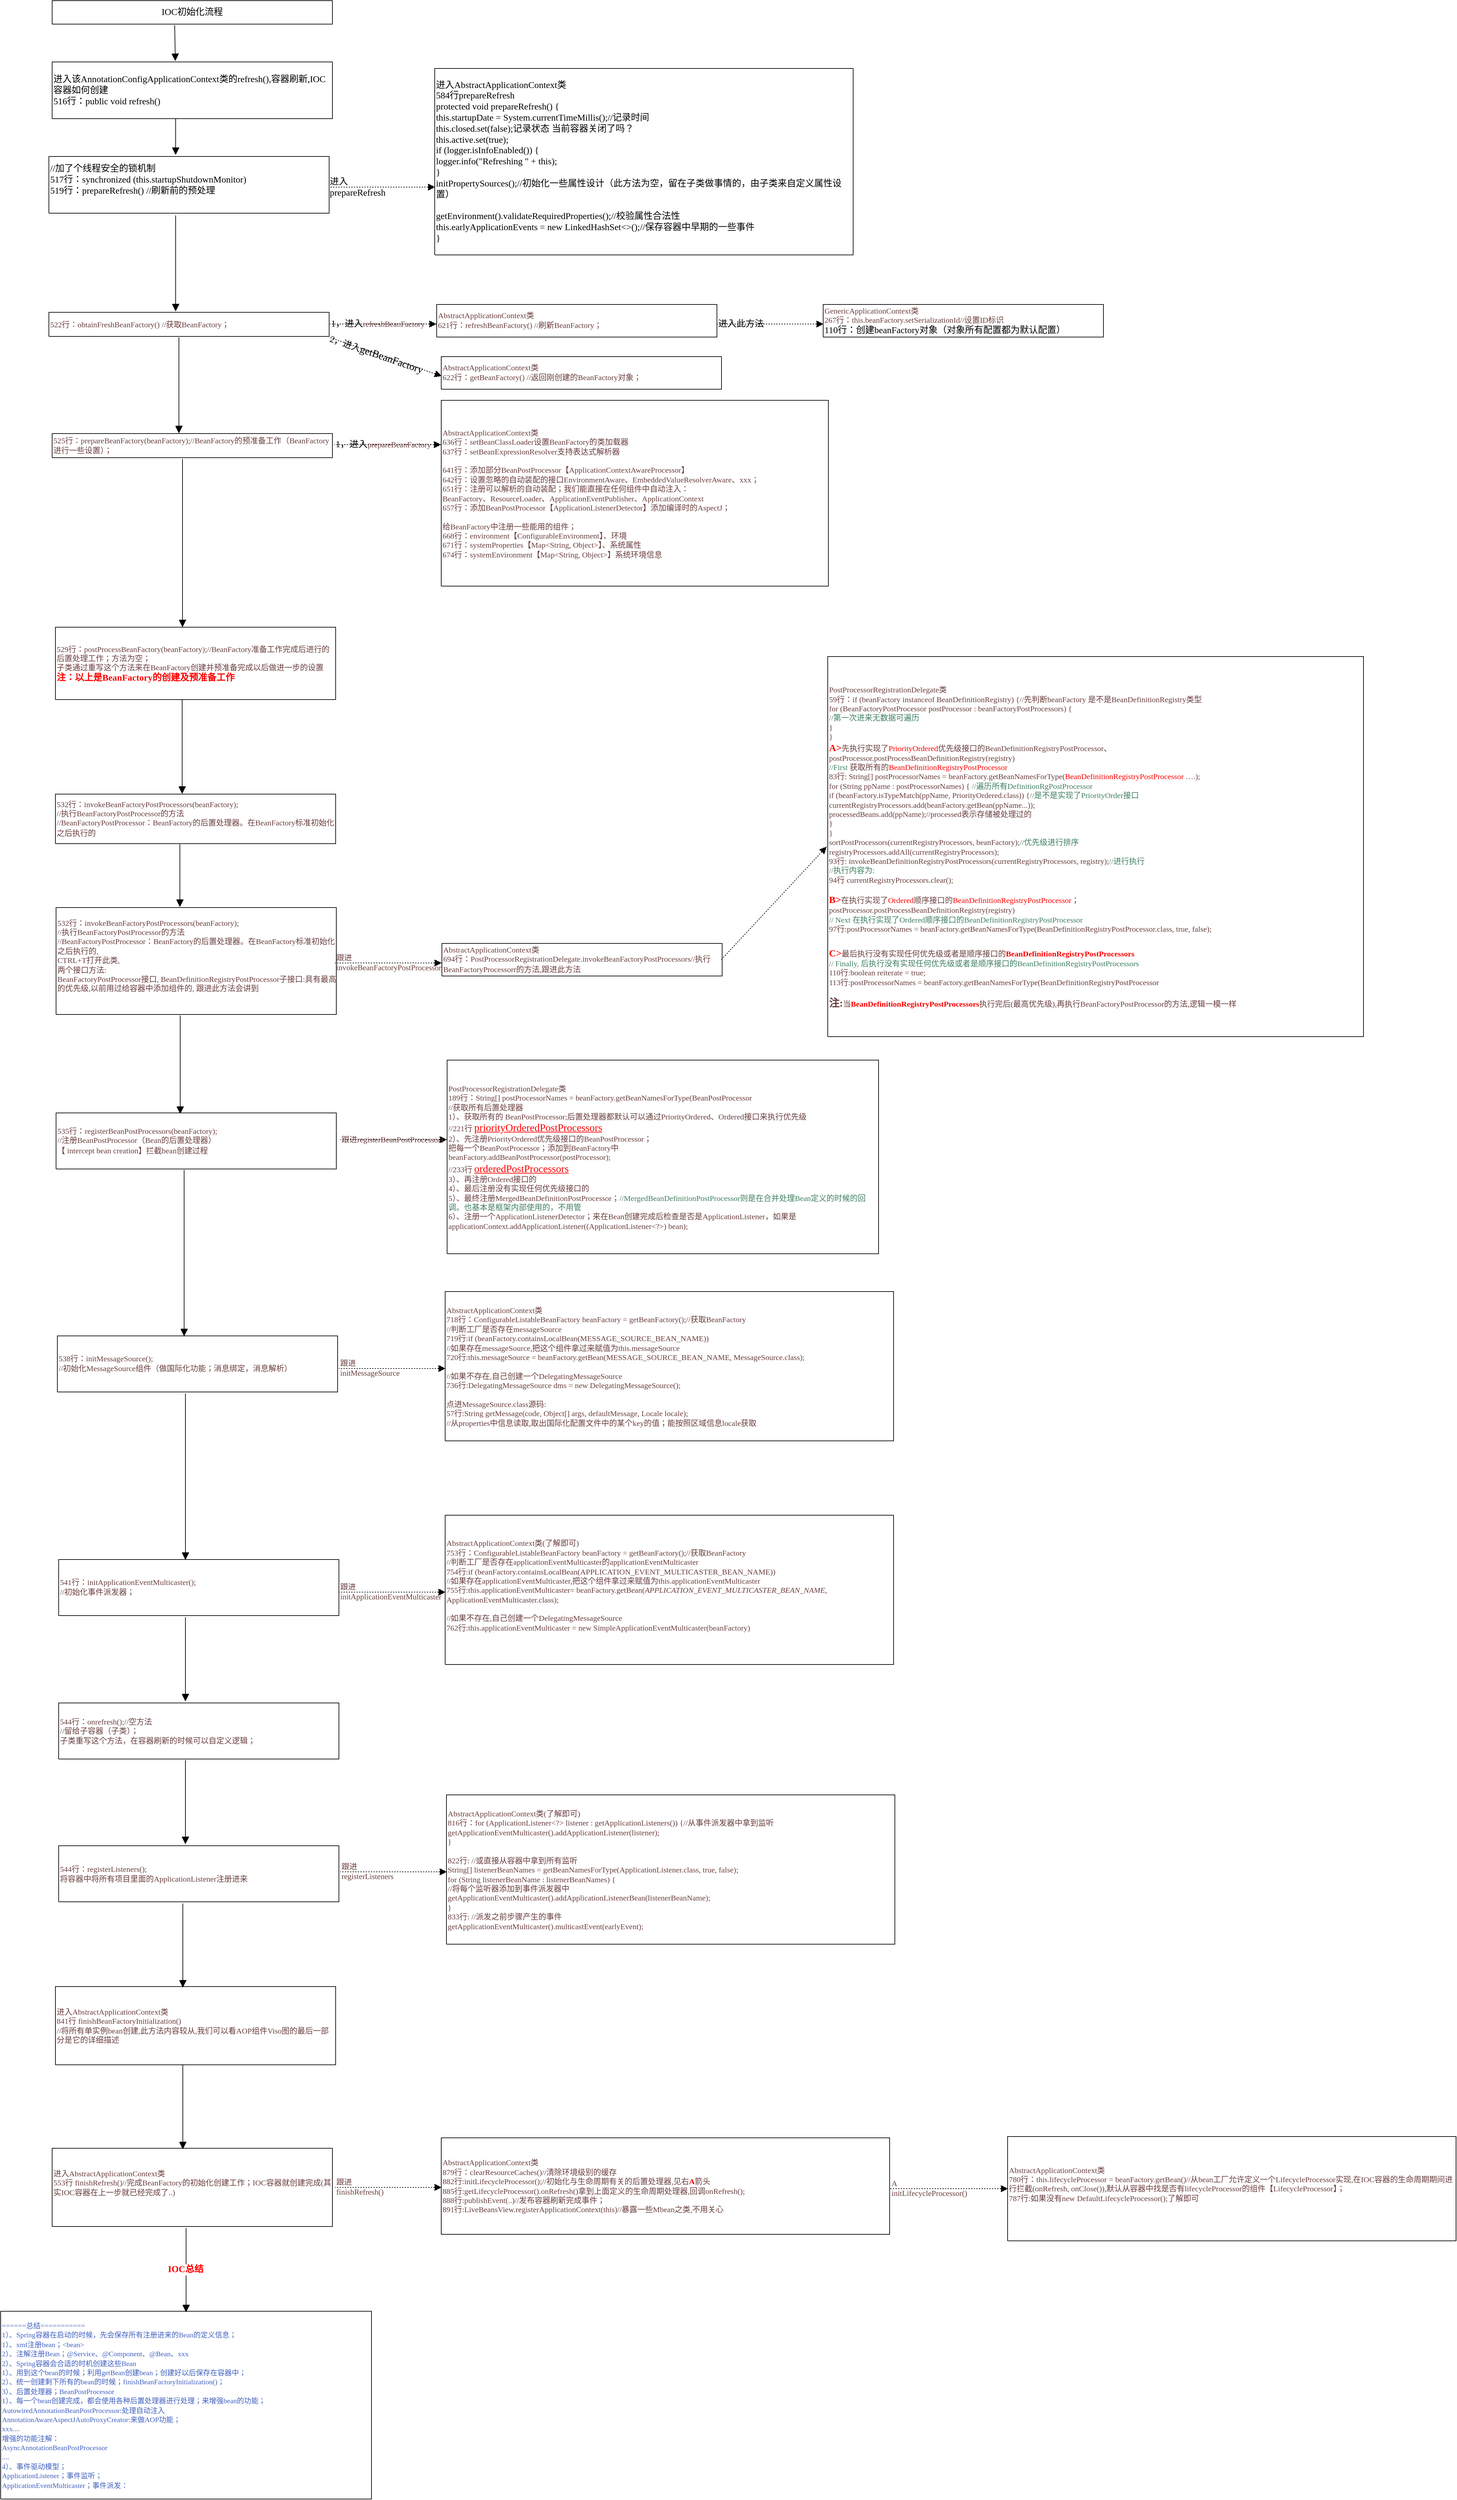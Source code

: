 <mxfile version="13.1.14" type="github">
  <diagram name="页-1" id="页-1">
    <mxGraphModel dx="1673" dy="896" grid="1" gridSize="10" guides="1" tooltips="1" connect="1" arrows="1" fold="1" page="1" pageScale="1" pageWidth="1169" pageHeight="827" math="0" shadow="0">
      <root>
        <mxCell id="0" />
        <mxCell id="1" value="连接线" parent="0" />
        <mxCell id="4" value="&lt;p style=&quot;align:left;margin-left:0;margin-right:0;margin-top:0px;margin-bottom:0px;text-indent:0;valign:middle;direction:ltr;&quot;&gt;&lt;font style=&quot;font-size:14px;font-family:Consolas;color:#000000;direction:ltr;letter-spacing:0px;line-height:120%;opacity:1&quot;&gt;进入该&lt;/font&gt;&lt;font style=&quot;font-size:14px;font-family:Consolas;color:#000000;direction:ltr;letter-spacing:0px;line-height:120%;opacity:1&quot;&gt;AnnotationConfigApplicationContext&lt;/font&gt;&lt;font style=&quot;font-size:14px;font-family:Consolas;color:#000000;direction:ltr;letter-spacing:0px;line-height:120%;opacity:1&quot;&gt;类的&lt;/font&gt;&lt;font style=&quot;font-size:14px;font-family:Consolas;color:#000000;direction:ltr;letter-spacing:0px;line-height:120%;opacity:1&quot;&gt;refresh()&lt;/font&gt;&lt;font style=&quot;font-size:14px;font-family:Consolas;color:#000000;direction:ltr;letter-spacing:0px;line-height:120%;opacity:1&quot;&gt;,容器刷新,IOC容器如何创建&lt;br/&gt;&lt;/font&gt;&lt;/p&gt;&lt;p style=&quot;align:left;margin-left:0;margin-right:0;margin-top:0px;margin-bottom:0px;text-indent:0;valign:middle;direction:ltr;&quot;&gt;&lt;font style=&quot;font-size:14px;font-family:Consolas;color:#000000;direction:ltr;letter-spacing:0px;line-height:120%;opacity:1&quot;&gt;516行：&lt;/font&gt;&lt;font style=&quot;font-size:14px;font-family:Consolas;color:#000000;direction:ltr;letter-spacing:0px;line-height:120%;opacity:1&quot;&gt;public void refresh()&lt;/font&gt;&lt;font style=&quot;font-size:14px;font-family:Consolas;color:#000000;direction:ltr;letter-spacing:0px;line-height:120%;opacity:1&quot;&gt;&lt;br/&gt;&lt;/font&gt;&lt;/p&gt;" style="verticalAlign=middle;align=left;vsdxID=123;fillColor=#FFFFFF;gradientColor=none;shape=stencil(nZBLDoAgDERP0z3SIyjew0SURgSD+Lu9kMZoXLhwN9O+tukAlrNpJg1SzDH4QW/URgNYgZTkjA4UkwJUgGXng+6DX1zLfmoymdXo17xh5zmRJ6Q42BWCfc2oJfdAr+Yv+AP9Cb7OJ3H/2JG1HNGz/84klThPVCc=);labelBackgroundColor=none;rounded=0;html=1;whiteSpace=wrap;" parent="1" vertex="1">
          <mxGeometry x="729" y="276" width="430" height="87" as="geometry" />
        </mxCell>
        <mxCell id="5" style="vsdxID=130;rotation=269;fillColor=#000000;gradientColor=none;shape=stencil(UzV2Ls5ILEhVNTIoLinKz04tz0wpyVA1dlE1MsrMy0gtyiwBslSNXVWNndPyi1LTi/JL81Ig/IJEkEoQKze/DGRCBUSfoYUeUAsIGVRCRHRNDAzAAm4Q9TmZeXjVm+FTboCi1JA0k9FdAmQgvJGWmZMDCQW4PPF+xO8QA7yuRnEFmguADPSABwpBIs3YFQA=);labelBackgroundColor=#ffffff;rounded=0;html=1;whiteSpace=wrap;" parent="1" vertex="1">
          <mxGeometry x="890" y="246" width="54" height="1" as="geometry" />
        </mxCell>
        <mxCell id="6" style="vsdxID=132;rotation=180;fillColor=#000000;gradientColor=none;shape=stencil(UzV2Ls5ILEhVNTIoLinKz04tz0wpyVA1dlE1MsrMy0gtyiwBslSNXVWNndPyi1LTi/JL81Ig/IJEkEoQKze/DGRCBUSfmZ6hEUiTkUElREDXxMAALOAGUZ6TmYdPuRk+1QYoSg1JMhjdHUAGwg9pmTk5kCCAyxPtQbzOgEniUIziCDQHABnogQ4UgkSYsSsA);dashed=1;dashPattern=2.00 2.00;labelBackgroundColor=none;rounded=0;html=1;whiteSpace=wrap;" parent="1" vertex="1">
          <mxGeometry x="1153" y="468" width="163" height="1" as="geometry" />
        </mxCell>
        <mxCell id="7" value="&lt;p style=&quot;align:left;margin-left:0;margin-right:0;margin-top:0px;margin-bottom:0px;text-indent:0;valign:middle;direction:ltr;&quot;&gt;&lt;font style=&quot;font-size:14px;font-family:Consolas;color:#000000;direction:ltr;letter-spacing:0px;line-height:120%;opacity:1&quot;&gt;进入&lt;br/&gt;&lt;/font&gt;&lt;font style=&quot;font-size:14px;font-family:Consolas;color:#000000;direction:ltr;letter-spacing:0px;line-height:120%;opacity:1&quot;&gt;prepareRefresh&lt;/font&gt;&lt;font style=&quot;font-size:14px;font-family:Consolas;color:#000000;direction:ltr;letter-spacing:0px;line-height:120%;opacity:1&quot;&gt;&lt;br/&gt;&lt;/font&gt;&lt;/p&gt;" style="text;vsdxID=132;rotation=0.09;fillColor=none;gradientColor=none;dashed=1;dashPattern=2.00 2.00;labelBackgroundColor=none;rounded=0;html=1;whiteSpace=wrap;verticalAlign=middle;align=left;strokeColor=none;;html=1;" parent="6" vertex="1">
          <mxGeometry width="163.4" as="geometry" />
        </mxCell>
        <mxCell id="8" value="&lt;p style=&quot;align:left;margin-left:0;margin-right:0;margin-top:0px;margin-bottom:0px;text-indent:0;valign:middle;direction:ltr;&quot;&gt;&lt;font style=&quot;font-size:14px;font-family:Consolas;color:#000000;direction:ltr;letter-spacing:0px;line-height:120%;opacity:1&quot;&gt;进入&lt;/font&gt;&lt;font style=&quot;font-size:14px;font-family:Consolas;color:#000000;direction:ltr;letter-spacing:0px;line-height:120%;opacity:1&quot;&gt;AbstractApplicationContext&lt;/font&gt;&lt;font style=&quot;font-size:14px;font-family:Consolas;color:#000000;direction:ltr;letter-spacing:0px;line-height:120%;opacity:1&quot;&gt;类&lt;/font&gt;&lt;font style=&quot;font-size:14px;font-family:Consolas;color:#000000;direction:ltr;letter-spacing:0px;line-height:120%;opacity:1&quot;&gt;&lt;br/&gt;&lt;/font&gt;&lt;/p&gt;&lt;p style=&quot;align:left;margin-left:0;margin-right:0;margin-top:0px;margin-bottom:0px;text-indent:0;valign:middle;direction:ltr;&quot;&gt;&lt;font style=&quot;font-size:14px;font-family:Consolas;color:#000000;direction:ltr;letter-spacing:0px;line-height:120%;opacity:1&quot;&gt;584行prepareRefresh&lt;br/&gt;protected void prepareRefresh() {&lt;br/&gt;	this.startupDate = System.currentTimeMillis();//记录时间&lt;br/&gt;	this.closed.set(false);记录状态 当前容器关闭了吗？&lt;br/&gt;	this.active.set(true);&lt;br/&gt;		if (logger.isInfoEnabled()) {&lt;br/&gt;		logger.info(&amp;quot;Refreshing &amp;quot; + this);&lt;br/&gt;	}&lt;br/&gt;	initPropertySources();//初始化一些属性设计（此方法为空，留在子类做事情的，由子类来自定义属性设置）&lt;br/&gt;&lt;br/&gt;	getEnvironment().validateRequiredProperties();&lt;/font&gt;&lt;font style=&quot;font-size:14px;font-family:Consolas;color:#000000;direction:ltr;letter-spacing:0px;line-height:120%;opacity:1&quot;&gt;//校验属性合法性&lt;/font&gt;&lt;font style=&quot;font-size:14px;font-family:Consolas;color:#000000;direction:ltr;letter-spacing:0px;line-height:120%;opacity:1&quot;&gt;&lt;br/&gt;	this.earlyApplicationEvents = new LinkedHashSet&amp;lt;&amp;gt;();&lt;/font&gt;&lt;font style=&quot;font-size:14px;font-family:Consolas;color:#000000;direction:ltr;letter-spacing:0px;line-height:120%;opacity:1&quot;&gt;//保存容器中早期的一些事件&lt;br/&gt;&lt;/font&gt;&lt;font style=&quot;font-size:14px;font-family:Consolas;color:#000000;direction:ltr;letter-spacing:0px;line-height:120%;opacity:1&quot;&gt;}&lt;/font&gt;&lt;font style=&quot;font-size:14px;font-family:Consolas;color:#000000;direction:ltr;letter-spacing:0px;line-height:120%;opacity:1&quot;&gt;&lt;br/&gt;&lt;/font&gt;&lt;/p&gt;" style="verticalAlign=middle;align=left;vsdxID=134;fillColor=#FFFFFF;gradientColor=none;shape=stencil(nZBLDoAgDERP0z3SIyjew0SURgSD+Lu9kMZoXLhwN9O+tukAlrNpJg1SzDH4QW/URgNYgZTkjA4UkwJUgGXng+6DX1zLfmoymdXo17xh5zmRJ6Q42BWCfc2oJfdAr+Yv+AP9Cb7OJ3H/2JG1HNGz/84klThPVCc=);labelBackgroundColor=none;rounded=0;html=1;whiteSpace=wrap;" parent="1" vertex="1">
          <mxGeometry x="1316" y="286" width="642" height="286" as="geometry" />
        </mxCell>
        <mxCell id="9" style="vsdxID=135;rotation=270;fillColor=#000000;gradientColor=none;shape=stencil(lZHRDsIgDEW/po+arjXG9zn/Y8mYEBEWhlP/XrCJZjwQfbvcnja3BbiddT8pIJxj8Bd1N0PUwEcgMk6rYGJSwB1wO/qgzsHf3CDvqc9kVle/5AkP6WsOW+LcRfgUZ7NDfBsn4a1xVX5fw3GFNv9NLpMk8V1jNNbKFT7133esB8Fq6lWKIkES5eGTJZ/G3Qs=);labelBackgroundColor=#ffffff;rounded=0;html=1;whiteSpace=wrap;" parent="1" vertex="1">
          <mxGeometry x="891" y="390" width="54" height="1" as="geometry" />
        </mxCell>
        <mxCell id="10" value="&lt;p style=&quot;align:left;margin-left:0;margin-right:0;margin-top:0px;margin-bottom:0px;text-indent:0;valign:middle;direction:ltr;&quot;&gt;&lt;font style=&quot;font-size:14px;font-family:Consolas;color:#000000;direction:ltr;letter-spacing:0px;line-height:120%;opacity:1&quot;&gt;//加了个线程安全的锁机制&lt;br/&gt;517&lt;/font&gt;&lt;font style=&quot;font-size:14px;font-family:Consolas;color:#000000;direction:ltr;letter-spacing:0px;line-height:120%;opacity:1&quot;&gt;行：synchronized (this.startupShutdownMonitor) &lt;br/&gt;&lt;/font&gt;&lt;font style=&quot;font-size:14px;font-family:Consolas;color:#000000;direction:ltr;letter-spacing:0px;line-height:120%;opacity:1&quot;&gt;519行：prepareRefresh() //刷新前的预处理&lt;br/&gt;&lt;br/&gt;&lt;/font&gt;&lt;/p&gt;" style="verticalAlign=middle;align=left;vsdxID=137;fillColor=#FFFFFF;gradientColor=none;shape=stencil(nZBLDoAgDERP0z3SIyjew0SURgSD+Lu9kMZoXLhwN9O+tukAlrNpJg1SzDH4QW/URgNYgZTkjA4UkwJUgGXng+6DX1zLfmoymdXo17xh5zmRJ6Q42BWCfc2oJfdAr+Yv+AP9Cb7OJ3H/2JG1HNGz/84klThPVCc=);labelBackgroundColor=none;rounded=0;html=1;whiteSpace=wrap;" parent="1" vertex="1">
          <mxGeometry x="724" y="421" width="430" height="87" as="geometry" />
        </mxCell>
        <mxCell id="11" style="vsdxID=140;rotation=270;fillColor=#000000;gradientColor=none;shape=stencil(UzV2Ls5ILEhVNTIoLinKz04tz0wpyVA1dlE1MsrMy0gtyiwBslSNXVWNndPyi1LTi/JL81Ig/IJEkEoQKze/DGRCBUSfmZ6FEUiTkUElREDXxMAALOAGUZ6TmYdPuRk+1QYoSg1JMhjdHUAGwg9pmTk5kCCAyxPtQbzOgEniUIziCDQHABnogQ4UgkSYsSsA);labelBackgroundColor=#ffffff;rounded=0;html=1;whiteSpace=wrap;" parent="1" vertex="1">
          <mxGeometry x="845" y="584" width="146" height="1" as="geometry" />
        </mxCell>
        <mxCell id="12" value="&lt;p style=&quot;align:left;margin-left:0;margin-right:0;margin-top:0px;margin-bottom:0px;text-indent:0;valign:middle;direction:ltr;&quot;&gt;&lt;font style=&quot;font-size:12px;font-family:Consolas;color:#6a3e3e;direction:ltr;letter-spacing:0px;line-height:120%;opacity:1&quot;&gt;522行&lt;/font&gt;&lt;font style=&quot;font-size:12px;font-family:Consolas;color:#6a3e3e;direction:ltr;letter-spacing:0px;line-height:120%;opacity:1&quot;&gt;：obtainFreshBeanFactory() //获取&lt;/font&gt;&lt;font style=&quot;font-size:12px;font-family:Consolas;color:#6a3e3e;direction:ltr;letter-spacing:0px;line-height:120%;opacity:1&quot;&gt;BeanFactory；&lt;/font&gt;&lt;font style=&quot;font-size:14px;font-family:Consolas;color:#000000;direction:ltr;letter-spacing:0px;line-height:120%;opacity:1&quot;&gt;&lt;br/&gt;&lt;/font&gt;&lt;/p&gt;" style="verticalAlign=middle;align=left;vsdxID=141;fillColor=#FFFFFF;gradientColor=none;shape=stencil(nZBLDoAgDERP0z3SIyjew0SURgSD+Lu9kMZoXLhwN9O+tukAlrNpJg1SzDH4QW/URgNYgZTkjA4UkwJUgGXng+6DX1zLfmoymdXo17xh5zmRJ6Q42BWCfc2oJfdAr+Yv+AP9Cb7OJ3H/2JG1HNGz/84klThPVCc=);labelBackgroundColor=none;rounded=0;html=1;whiteSpace=wrap;" parent="1" vertex="1">
          <mxGeometry x="724" y="660" width="430" height="37" as="geometry" />
        </mxCell>
        <mxCell id="13" style="vsdxID=149;rotation=180;fillColor=#000000;gradientColor=none;shape=stencil(UzV2Ls5ILEhVNTIoLinKz04tz0wpyVA1dlE1MsrMy0gtyiwBslSNXVWNndPyi1LTi/JL81Ig/IJEkEoQKze/DGRCBUSfmZ6hEUiTkUElREDXxMAALOAGUZ6TmYdPuRk+1QYoSg1JMhjdHUAGwg9pmTk5kCCAyxPtQbzOgEniUIziCDQHABnogQ4UgkSYsSsA);dashed=1;dashPattern=2.00 2.00;labelBackgroundColor=none;rounded=0;html=1;whiteSpace=wrap;" parent="1" vertex="1">
          <mxGeometry x="1155" y="678" width="163" height="1" as="geometry" />
        </mxCell>
        <mxCell id="14" value="&lt;p style=&quot;align:left;margin-left:0;margin-right:0;margin-top:0px;margin-bottom:0px;text-indent:0;valign:middle;direction:ltr;&quot;&gt;&lt;font style=&quot;font-size:14px;font-family:Consolas;color:#000000;direction:ltr;letter-spacing:0px;line-height:120%;opacity:1&quot;&gt;1，进入&lt;/font&gt;&lt;font style=&quot;font-size:12px;font-family:Consolas;color:#6a3e3e;direction:ltr;letter-spacing:0px;line-height:120%;opacity:1&quot;&gt;refreshBeanFactory&lt;/font&gt;&lt;font style=&quot;font-size:14px;font-family:Consolas;color:#000000;direction:ltr;letter-spacing:0px;line-height:120%;opacity:1&quot;&gt;&lt;br/&gt;&lt;/font&gt;&lt;/p&gt;" style="text;vsdxID=149;rotation=0.09;fillColor=none;gradientColor=none;dashed=1;dashPattern=2.00 2.00;labelBackgroundColor=none;rounded=0;html=1;whiteSpace=wrap;verticalAlign=middle;align=left;strokeColor=none;;html=1;" parent="13" vertex="1">
          <mxGeometry width="163.4" as="geometry" />
        </mxCell>
        <mxCell id="15" value="&lt;p style=&quot;align:left;margin-left:0;margin-right:0;margin-top:0px;margin-bottom:0px;text-indent:0;valign:middle;direction:ltr;&quot;&gt;&lt;font style=&quot;font-size:12px;font-family:Consolas;color:#6a3e3e;direction:ltr;letter-spacing:0px;line-height:120%;opacity:1&quot;&gt;AbstractApplicationContext&lt;/font&gt;&lt;font style=&quot;font-size:12px;font-family:Consolas;color:#6a3e3e;direction:ltr;letter-spacing:0px;line-height:120%;opacity:1&quot;&gt;类&lt;br/&gt;621行&lt;/font&gt;&lt;font style=&quot;font-size:12px;font-family:Consolas;color:#6a3e3e;direction:ltr;letter-spacing:0px;line-height:120%;opacity:1&quot;&gt;：refreshBeanFactory() //刷新&lt;/font&gt;&lt;font style=&quot;font-size:12px;font-family:Consolas;color:#6a3e3e;direction:ltr;letter-spacing:0px;line-height:120%;opacity:1&quot;&gt;BeanFactory；&lt;/font&gt;&lt;font style=&quot;font-size:14px;font-family:Consolas;color:#000000;direction:ltr;letter-spacing:0px;line-height:120%;opacity:1&quot;&gt;&lt;br/&gt;&lt;/font&gt;&lt;/p&gt;" style="verticalAlign=middle;align=left;vsdxID=150;fillColor=#FFFFFF;gradientColor=none;shape=stencil(nZBLDoAgDERP0z3SIyjew0SURgSD+Lu9kMZoXLhwN9O+tukAlrNpJg1SzDH4QW/URgNYgZTkjA4UkwJUgGXng+6DX1zLfmoymdXo17xh5zmRJ6Q42BWCfc2oJfdAr+Yv+AP9Cb7OJ3H/2JG1HNGz/84klThPVCc=);labelBackgroundColor=none;rounded=0;html=1;whiteSpace=wrap;" parent="1" vertex="1">
          <mxGeometry x="1319" y="648" width="430" height="50" as="geometry" />
        </mxCell>
        <mxCell id="16" style="vsdxID=151;rotation=180;fillColor=#000000;gradientColor=none;shape=stencil(UzV2Ls5ILEhVNTIoLinKz04tz0wpyVA1dlE1MsrMy0gtyiwBslSNXVWNndPyi1LTi/JL81Ig/IJEkEoQKze/DGRCBUSfmZ6hEUiTkUElREDXxMAALOAGUZ6TmYdPuRk+1QYoSg1JMhjdHUAGwg9pmTk5kCCAyxPtQbzOgEniUIziCDQHABnogQ4UgkSYsSsA);dashed=1;dashPattern=2.00 2.00;labelBackgroundColor=none;rounded=0;html=1;whiteSpace=wrap;" parent="1" vertex="1">
          <mxGeometry x="1749" y="678" width="163" height="1" as="geometry" />
        </mxCell>
        <mxCell id="17" value="&lt;p style=&quot;align:left;margin-left:0;margin-right:0;margin-top:0px;margin-bottom:0px;text-indent:0;valign:middle;direction:ltr;&quot;&gt;&lt;font style=&quot;font-size:14px;font-family:Consolas;color:#000000;direction:ltr;letter-spacing:0px;line-height:120%;opacity:1&quot;&gt;进入此方法&lt;br/&gt;&lt;/font&gt;&lt;/p&gt;" style="text;vsdxID=151;rotation=0.09;fillColor=none;gradientColor=none;dashed=1;dashPattern=2.00 2.00;labelBackgroundColor=none;rounded=0;html=1;whiteSpace=wrap;verticalAlign=middle;align=left;strokeColor=none;;html=1;" parent="16" vertex="1">
          <mxGeometry width="163.4" as="geometry" />
        </mxCell>
        <mxCell id="18" value="&lt;p style=&quot;align:left;margin-left:0;margin-right:0;margin-top:0px;margin-bottom:0px;text-indent:0;valign:middle;direction:ltr;&quot;&gt;&lt;font style=&quot;font-size:12px;font-family:Consolas;color:#6a3e3e;direction:ltr;letter-spacing:0px;line-height:120%;opacity:1&quot;&gt;GenericApplicationContext&lt;/font&gt;&lt;font style=&quot;font-size:12px;font-family:Consolas;color:#6a3e3e;direction:ltr;letter-spacing:0px;line-height:120%;opacity:1&quot;&gt;类&lt;br/&gt;&lt;/font&gt;&lt;/p&gt;&lt;p style=&quot;align:left;margin-left:0;margin-right:0;margin-top:0px;margin-bottom:0px;text-indent:0;valign:middle;direction:ltr;&quot;&gt;&lt;font style=&quot;font-size:12px;font-family:Consolas;color:#6a3e3e;direction:ltr;letter-spacing:0px;line-height:120%;opacity:1&quot;&gt;267行&lt;/font&gt;&lt;font style=&quot;font-size:12px;font-family:Consolas;color:#6a3e3e;direction:ltr;letter-spacing:0px;line-height:120%;opacity:1&quot;&gt;：this.beanFactory.setSerializationId//设置ID标识&lt;br/&gt;&lt;/font&gt;&lt;font style=&quot;font-size:14px;font-family:Consolas;color:#000000;direction:ltr;letter-spacing:0px;line-height:120%;opacity:1&quot;&gt;110行：创建beanFactory对象（对象所有配置都为默认配置）&lt;br/&gt;&lt;/font&gt;&lt;/p&gt;" style="verticalAlign=middle;align=left;vsdxID=152;fillColor=#FFFFFF;gradientColor=none;shape=stencil(nZBLDoAgDERP0z3SIyjew0SURgSD+Lu9kMZoXLhwN9O+tukAlrNpJg1SzDH4QW/URgNYgZTkjA4UkwJUgGXng+6DX1zLfmoymdXo17xh5zmRJ6Q42BWCfc2oJfdAr+Yv+AP9Cb7OJ3H/2JG1HNGz/84klThPVCc=);labelBackgroundColor=none;rounded=0;html=1;whiteSpace=wrap;" parent="1" vertex="1">
          <mxGeometry x="1912" y="648" width="430" height="50" as="geometry" />
        </mxCell>
        <mxCell id="19" style="vsdxID=155;rotation=199;fillColor=#000000;gradientColor=none;shape=stencil(UzV2Ls5ILEhVNTIoLinKz04tz0wpyVA1dlE1MsrMy0gtyiwBslSNXVWNndPyi1LTi/JL81Ig/IJEkEoQKze/DGRCBUSfqZ6JJUiTkUElREDXxMAALOAGUZ6TmYdPuRk+1QYoSg1JMhjdHUAGwg9pmTk5kCCAyxPtQbzOgEniUIziCDQHABnogQ4UgkSYsSsA);dashed=1;dashPattern=2.00 2.00;labelBackgroundColor=none;rounded=0;html=1;whiteSpace=wrap;" parent="1" vertex="1">
          <mxGeometry x="1149" y="728" width="182" height="1" as="geometry" />
        </mxCell>
        <mxCell id="20" value="&lt;p style=&quot;align:left;margin-left:0;margin-right:0;margin-top:0px;margin-bottom:0px;text-indent:0;valign:middle;direction:ltr;&quot;&gt;&lt;font style=&quot;font-size:14px;font-family:Consolas;color:#000000;direction:ltr;letter-spacing:0px;line-height:120%;opacity:1&quot;&gt;    2，进入&lt;/font&gt;&lt;font style=&quot;font-size:16px;font-family:Consolas;color:#000000;direction:ltr;letter-spacing:0px;line-height:120%;opacity:1&quot;&gt;getBeanFactory&lt;/font&gt;&lt;font style=&quot;font-size:14px;font-family:Consolas;color:#000000;direction:ltr;letter-spacing:0px;line-height:120%;opacity:1&quot;&gt;&lt;br/&gt;&lt;/font&gt;&lt;/p&gt;" style="text;vsdxID=155;rotation=19.09;fillColor=none;gradientColor=none;dashed=1;dashPattern=2.00 2.00;labelBackgroundColor=none;rounded=0;html=1;whiteSpace=wrap;verticalAlign=middle;align=left;strokeColor=none;;html=1;" parent="19" vertex="1">
          <mxGeometry width="182.04" as="geometry" />
        </mxCell>
        <mxCell id="21" value="&lt;p style=&quot;align:left;margin-left:0;margin-right:0;margin-top:0px;margin-bottom:0px;text-indent:0;valign:middle;direction:ltr;&quot;&gt;&lt;font style=&quot;font-size:12px;font-family:Consolas;color:#6a3e3e;direction:ltr;letter-spacing:0px;line-height:120%;opacity:1&quot;&gt;AbstractApplicationContext&lt;/font&gt;&lt;font style=&quot;font-size:12px;font-family:Consolas;color:#6a3e3e;direction:ltr;letter-spacing:0px;line-height:120%;opacity:1&quot;&gt;类&lt;br/&gt;622行&lt;/font&gt;&lt;font style=&quot;font-size:12px;font-family:Consolas;color:#6a3e3e;direction:ltr;letter-spacing:0px;line-height:120%;opacity:1&quot;&gt;：getBeanFactory() //返回刚创建的&lt;/font&gt;&lt;font style=&quot;font-size:12px;font-family:Consolas;color:#6a3e3e;direction:ltr;letter-spacing:0px;line-height:120%;opacity:1&quot;&gt;BeanFactory&lt;/font&gt;&lt;font style=&quot;font-size:12px;font-family:Consolas;color:#6a3e3e;direction:ltr;letter-spacing:0px;line-height:120%;opacity:1&quot;&gt;对象&lt;/font&gt;&lt;font style=&quot;font-size:12px;font-family:Consolas;color:#6a3e3e;direction:ltr;letter-spacing:0px;line-height:120%;opacity:1&quot;&gt;；&lt;/font&gt;&lt;font style=&quot;font-size:14px;font-family:Consolas;color:#000000;direction:ltr;letter-spacing:0px;line-height:120%;opacity:1&quot;&gt;&lt;br/&gt;&lt;/font&gt;&lt;/p&gt;" style="verticalAlign=middle;align=left;vsdxID=156;fillColor=#FFFFFF;gradientColor=none;shape=stencil(nZBLDoAgDERP0z3SIyjew0SURgSD+Lu9kMZoXLhwN9O+tukAlrNpJg1SzDH4QW/URgNYgZTkjA4UkwJUgGXng+6DX1zLfmoymdXo17xh5zmRJ6Q42BWCfc2oJfdAr+Yv+AP9Cb7OJ3H/2JG1HNGz/84klThPVCc=);labelBackgroundColor=none;rounded=0;html=1;whiteSpace=wrap;" parent="1" vertex="1">
          <mxGeometry x="1326" y="728" width="430" height="50" as="geometry" />
        </mxCell>
        <mxCell id="22" style="vsdxID=158;rotation=270;fillColor=#000000;gradientColor=none;shape=stencil(UzV2Ls5ILEhVNTIoLinKz04tz0wpyVA1dlE1MsrMy0gtyiwBslSNXVWNndPyi1LTi/JL81Ig/IJEkEoQKze/DGRCBUSfmZ6FEUiTkUElREDXxMAALOAGUZ6TmYdPuRk+1QYoSg1JMhjdHUAGwg9pmTk5kCCAyxPtQbzOgEniUIziCDQHABnogQ4UgkSYsSsA);labelBackgroundColor=#ffffff;rounded=0;html=1;whiteSpace=wrap;" parent="1" vertex="1">
          <mxGeometry x="850" y="771" width="146" height="1" as="geometry" />
        </mxCell>
        <mxCell id="23" value="&lt;p style=&quot;align:left;margin-left:0;margin-right:0;margin-top:0px;margin-bottom:0px;text-indent:0;valign:middle;direction:ltr;&quot;&gt;&lt;font style=&quot;font-size:12px;font-family:Consolas;color:#6a3e3e;direction:ltr;letter-spacing:0px;line-height:120%;opacity:1&quot;&gt;525行&lt;/font&gt;&lt;font style=&quot;font-size:12px;font-family:Consolas;color:#6a3e3e;direction:ltr;letter-spacing:0px;line-height:120%;opacity:1&quot;&gt;：prepareBeanFactory(beanFactory);//&lt;/font&gt;&lt;font style=&quot;font-size:12px;font-family:Consolas;color:#6a3e3e;direction:ltr;letter-spacing:0px;line-height:120%;opacity:1&quot;&gt;BeanFactory&lt;/font&gt;&lt;font style=&quot;font-size:12px;font-family:Consolas;color:#6a3e3e;direction:ltr;letter-spacing:0px;line-height:120%;opacity:1&quot;&gt;的预准备工作（&lt;/font&gt;&lt;font style=&quot;font-size:12px;font-family:Consolas;color:#6a3e3e;direction:ltr;letter-spacing:0px;line-height:120%;opacity:1&quot;&gt;BeanFactory&lt;/font&gt;&lt;font style=&quot;font-size:12px;font-family:Consolas;color:#6a3e3e;direction:ltr;letter-spacing:0px;line-height:120%;opacity:1&quot;&gt;进行一些设置）&lt;/font&gt;&lt;font style=&quot;font-size:12px;font-family:Consolas;color:#6a3e3e;direction:ltr;letter-spacing:0px;line-height:120%;opacity:1&quot;&gt;；&lt;/font&gt;&lt;font style=&quot;font-size:14px;font-family:Consolas;color:#000000;direction:ltr;letter-spacing:0px;line-height:120%;opacity:1&quot;&gt;&lt;br/&gt;&lt;/font&gt;&lt;/p&gt;" style="verticalAlign=middle;align=left;vsdxID=159;fillColor=#FFFFFF;gradientColor=none;shape=stencil(nZBLDoAgDERP0z3SIyjew0SURgSD+Lu9kMZoXLhwN9O+tukAlrNpJg1SzDH4QW/URgNYgZTkjA4UkwJUgGXng+6DX1zLfmoymdXo17xh5zmRJ6Q42BWCfc2oJfdAr+Yv+AP9Cb7OJ3H/2JG1HNGz/84klThPVCc=);labelBackgroundColor=none;rounded=0;html=1;whiteSpace=wrap;" parent="1" vertex="1">
          <mxGeometry x="729" y="846" width="430" height="37" as="geometry" />
        </mxCell>
        <mxCell id="24" style="vsdxID=161;rotation=180;fillColor=#000000;gradientColor=none;shape=stencil(UzV2Ls5ILEhVNTIoLinKz04tz0wpyVA1dlE1MsrMy0gtyiwBslSNXVWNndPyi1LTi/JL81Ig/IJEkEoQKze/DGRCBUSfmZ6hEUiTkUElREDXxMAALOAGUZ6TmYdPuRk+1QYoSg1JMhjdHUAGwg9pmTk5kCCAyxPtQbzOgEniUIziCDQHABnogQ4UgkSYsSsA);dashed=1;dashPattern=2.00 2.00;labelBackgroundColor=none;rounded=0;html=1;whiteSpace=wrap;" parent="1" vertex="1">
          <mxGeometry x="1162" y="863" width="163" height="1" as="geometry" />
        </mxCell>
        <mxCell id="25" value="&lt;p style=&quot;align:left;margin-left:0;margin-right:0;margin-top:0px;margin-bottom:0px;text-indent:0;valign:middle;direction:ltr;&quot;&gt;&lt;font style=&quot;font-size:14px;font-family:Consolas;color:#000000;direction:ltr;letter-spacing:0px;line-height:120%;opacity:1&quot;&gt;1，进入&lt;/font&gt;&lt;font style=&quot;font-size:12px;font-family:Consolas;color:#6a3e3e;direction:ltr;letter-spacing:0px;line-height:120%;opacity:1&quot;&gt;prepareBeanFactory&lt;/font&gt;&lt;font style=&quot;font-size:14px;font-family:Consolas;color:#000000;direction:ltr;letter-spacing:0px;line-height:120%;opacity:1&quot;&gt;&lt;br/&gt;&lt;/font&gt;&lt;/p&gt;" style="text;vsdxID=161;rotation=0.09;fillColor=none;gradientColor=none;dashed=1;dashPattern=2.00 2.00;labelBackgroundColor=none;rounded=0;html=1;whiteSpace=wrap;verticalAlign=middle;align=left;strokeColor=none;;html=1;" parent="24" vertex="1">
          <mxGeometry width="163.4" as="geometry" />
        </mxCell>
        <mxCell id="26" value="&lt;p style=&quot;align:left;margin-left:0;margin-right:0;margin-top:0px;margin-bottom:0px;text-indent:0;valign:middle;direction:ltr;&quot;&gt;&lt;font style=&quot;font-size:12px;font-family:Consolas;color:#6a3e3e;direction:ltr;letter-spacing:0px;line-height:120%;opacity:1&quot;&gt;AbstractApplicationContext类&lt;br/&gt;636行：setBeanClassLoader设置BeanFactory的类加载器&lt;br/&gt;637行：setBeanExpressionResolver支持表达式解析器&lt;br/&gt;&lt;br/&gt;6&lt;/font&gt;&lt;font style=&quot;font-size:12px;font-family:Consolas;color:#6a3e3e;direction:ltr;letter-spacing:0px;line-height:120%;opacity:1&quot;&gt;41&lt;/font&gt;&lt;font style=&quot;font-size:12px;font-family:Consolas;color:#6a3e3e;direction:ltr;letter-spacing:0px;line-height:120%;opacity:1&quot;&gt;行：添加部分BeanPostProcessor【ApplicationContextAwareProcessor】&lt;br/&gt;6&lt;/font&gt;&lt;font style=&quot;font-size:12px;font-family:Consolas;color:#6a3e3e;direction:ltr;letter-spacing:0px;line-height:120%;opacity:1&quot;&gt;42&lt;/font&gt;&lt;font style=&quot;font-size:12px;font-family:Consolas;color:#6a3e3e;direction:ltr;letter-spacing:0px;line-height:120%;opacity:1&quot;&gt;行：设置忽略的自动装配的接口EnvironmentAware、EmbeddedValueResolverAware、xxx；&lt;br/&gt;6&lt;/font&gt;&lt;font style=&quot;font-size:12px;font-family:Consolas;color:#6a3e3e;direction:ltr;letter-spacing:0px;line-height:120%;opacity:1&quot;&gt;51&lt;/font&gt;&lt;font style=&quot;font-size:12px;font-family:Consolas;color:#6a3e3e;direction:ltr;letter-spacing:0px;line-height:120%;opacity:1&quot;&gt;行：注册可以解析的自动装配；我们能直接在任何组件中自动注入：&lt;br/&gt;	BeanFactory、ResourceLoader、ApplicationEventPublisher、ApplicationContext&lt;br/&gt;&lt;/font&gt;&lt;font style=&quot;font-size:12px;font-family:Consolas;color:#6a3e3e;direction:ltr;letter-spacing:0px;line-height:120%;opacity:1&quot;&gt;657行：&lt;/font&gt;&lt;font style=&quot;font-size:12px;font-family:Consolas;color:#6a3e3e;direction:ltr;letter-spacing:0px;line-height:120%;opacity:1&quot;&gt;添加BeanPostProcessor【ApplicationListenerDetector】添加编译时的AspectJ；&lt;br/&gt;&lt;/font&gt;&lt;font style=&quot;font-size:12px;font-family:Consolas;color:#6a3e3e;direction:ltr;letter-spacing:0px;line-height:120%;opacity:1&quot;&gt;&lt;br/&gt;&lt;/font&gt;&lt;font style=&quot;font-size:12px;font-family:Consolas;color:#6a3e3e;direction:ltr;letter-spacing:0px;line-height:120%;opacity:1&quot;&gt;给BeanFactory中注册一些能用的组件；&lt;/font&gt;&lt;font style=&quot;font-size:12px;font-family:Consolas;color:#6a3e3e;direction:ltr;letter-spacing:0px;line-height:120%;opacity:1&quot;&gt;&lt;br/&gt;&lt;/font&gt;&lt;font style=&quot;font-size:12px;font-family:Consolas;color:#6a3e3e;direction:ltr;letter-spacing:0px;line-height:120%;opacity:1&quot;&gt;6&lt;/font&gt;&lt;font style=&quot;font-size:12px;font-family:Consolas;color:#6a3e3e;direction:ltr;letter-spacing:0px;line-height:120%;opacity:1&quot;&gt;68&lt;/font&gt;&lt;font style=&quot;font-size:12px;font-family:Consolas;color:#6a3e3e;direction:ltr;letter-spacing:0px;line-height:120%;opacity:1&quot;&gt;行：environment【ConfigurableEnvironment】、&lt;/font&gt;&lt;font style=&quot;font-size:12px;font-family:Consolas;color:#6a3e3e;direction:ltr;letter-spacing:0px;line-height:120%;opacity:1&quot;&gt;环境&lt;br/&gt;&lt;/font&gt;&lt;font style=&quot;font-size:12px;font-family:Consolas;color:#6a3e3e;direction:ltr;letter-spacing:0px;line-height:120%;opacity:1&quot;&gt;6&lt;/font&gt;&lt;font style=&quot;font-size:12px;font-family:Consolas;color:#6a3e3e;direction:ltr;letter-spacing:0px;line-height:120%;opacity:1&quot;&gt;71&lt;/font&gt;&lt;font style=&quot;font-size:12px;font-family:Consolas;color:#6a3e3e;direction:ltr;letter-spacing:0px;line-height:120%;opacity:1&quot;&gt;行：systemProperties【Map&amp;lt;String, Object&amp;gt;】、&lt;/font&gt;&lt;font style=&quot;font-size:12px;font-family:Consolas;color:#6a3e3e;direction:ltr;letter-spacing:0px;line-height:120%;opacity:1&quot;&gt;系统属性&lt;br/&gt;&lt;/font&gt;&lt;font style=&quot;font-size:12px;font-family:Consolas;color:#6a3e3e;direction:ltr;letter-spacing:0px;line-height:120%;opacity:1&quot;&gt;6&lt;/font&gt;&lt;font style=&quot;font-size:12px;font-family:Consolas;color:#6a3e3e;direction:ltr;letter-spacing:0px;line-height:120%;opacity:1&quot;&gt;74&lt;/font&gt;&lt;font style=&quot;font-size:12px;font-family:Consolas;color:#6a3e3e;direction:ltr;letter-spacing:0px;line-height:120%;opacity:1&quot;&gt;行：systemEnvironment【Map&amp;lt;String, Object&amp;gt;】&lt;/font&gt;&lt;font style=&quot;font-size:12px;font-family:Consolas;color:#6a3e3e;direction:ltr;letter-spacing:0px;line-height:120%;opacity:1&quot;&gt;系统环境信息&lt;br/&gt;&lt;/font&gt;&lt;/p&gt;" style="verticalAlign=middle;align=left;vsdxID=162;fillColor=#FFFFFF;gradientColor=none;shape=stencil(nZBLDoAgDERP0z3SIyjew0SURgSD+Lu9kMZoXLhwN9O+tukAlrNpJg1SzDH4QW/URgNYgZTkjA4UkwJUgGXng+6DX1zLfmoymdXo17xh5zmRJ6Q42BWCfc2oJfdAr+Yv+AP9Cb7OJ3H/2JG1HNGz/84klThPVCc=);labelBackgroundColor=none;rounded=0;html=1;whiteSpace=wrap;" parent="1" vertex="1">
          <mxGeometry x="1326" y="795" width="594" height="285" as="geometry" />
        </mxCell>
        <mxCell id="27" style="vsdxID=173;rotation=270;fillColor=#000000;gradientColor=none;shape=stencil(UzV2Ls5ILEhVNTIoLinKz04tz0wpyVA1dlE1MsrMy0gtyiwBslSNXVWNndPyi1LTi/JL81Ig/IJEkEoQKze/DGRCBUSfsZ6FJUiTkUElREDXxMAALOAGUZ6TmYdPuRk+1QYoSg1JMhjdHUAGwg9pmTk5kCCAyxPtQbzOgEniUIziCDQHABnogQ4UgkSYsSsA);labelBackgroundColor=#ffffff;rounded=0;html=1;whiteSpace=wrap;" parent="1" vertex="1">
          <mxGeometry x="800" y="1013" width="257" height="1" as="geometry" />
        </mxCell>
        <mxCell id="28" value="&lt;p style=&quot;align:left;margin-left:0;margin-right:0;margin-top:0px;margin-bottom:0px;text-indent:0;valign:middle;direction:ltr;&quot;&gt;&lt;font style=&quot;font-size:12px;font-family:Consolas;color:#6a3e3e;direction:ltr;letter-spacing:0px;line-height:120%;opacity:1&quot;&gt;529行&lt;/font&gt;&lt;font style=&quot;font-size:12px;font-family:Consolas;color:#6a3e3e;direction:ltr;letter-spacing:0px;line-height:120%;opacity:1&quot;&gt;：&lt;/font&gt;&lt;font style=&quot;font-size:12px;font-family:Consolas;color:#6a3e3e;direction:ltr;letter-spacing:0px;line-height:120%;opacity:1&quot;&gt;postProcessBeanFactory(b&lt;/font&gt;&lt;font style=&quot;font-size:12px;font-family:Consolas;color:#6a3e3e;direction:ltr;letter-spacing:0px;line-height:120%;opacity:1&quot;&gt;eanFactory);//&lt;/font&gt;&lt;font style=&quot;font-size:12px;font-family:Consolas;color:#6a3e3e;direction:ltr;letter-spacing:0px;line-height:120%;opacity:1&quot;&gt;BeanFactory&lt;/font&gt;&lt;font style=&quot;font-size:12px;font-family:Consolas;color:#6a3e3e;direction:ltr;letter-spacing:0px;line-height:120%;opacity:1&quot;&gt;准备工作完成后进行的后置处理工作；方法为空；&lt;br/&gt;&lt;/font&gt;&lt;/p&gt;&lt;p style=&quot;align:left;margin-left:0;margin-right:0;margin-top:0px;margin-bottom:0px;text-indent:0;valign:middle;direction:ltr;&quot;&gt;&lt;font style=&quot;font-size:12px;font-family:Consolas;color:#6a3e3e;direction:ltr;letter-spacing:0px;line-height:120%;opacity:1&quot;&gt;子类通过重写这个方法来在BeanFactory创建并预准备完成以后做进一步的设置&lt;br/&gt;&lt;/font&gt;&lt;font style=&quot;font-size:14px;font-family:Consolas;color:#ff0000;direction:ltr;letter-spacing:0px;line-height:120%;opacity:1&quot;&gt;&lt;b&gt;注：以上是&lt;/b&gt;&lt;/font&gt;&lt;font style=&quot;font-size:14px;font-family:Consolas;color:#ff0000;direction:ltr;letter-spacing:0px;line-height:120%;opacity:1&quot;&gt;&lt;b&gt;BeanFactory&lt;/b&gt;&lt;/font&gt;&lt;font style=&quot;font-size:14px;font-family:Consolas;color:#ff0000;direction:ltr;letter-spacing:0px;line-height:120%;opacity:1&quot;&gt;&lt;b&gt;的创建及预准备工作&lt;/b&gt;&lt;/font&gt;&lt;font style=&quot;font-size:14px;font-family:Consolas;color:#000000;direction:ltr;letter-spacing:0px;line-height:120%;opacity:1&quot;&gt;&lt;br/&gt;&lt;/font&gt;&lt;/p&gt;" style="verticalAlign=middle;align=left;vsdxID=174;fillColor=#FFFFFF;gradientColor=none;shape=stencil(nZBLDoAgDERP0z3SIyjew0SURgSD+Lu9kMZoXLhwN9O+tukAlrNpJg1SzDH4QW/URgNYgZTkjA4UkwJUgGXng+6DX1zLfmoymdXo17xh5zmRJ6Q42BWCfc2oJfdAr+Yv+AP9Cb7OJ3H/2JG1HNGz/84klThPVCc=);labelBackgroundColor=none;rounded=0;html=1;whiteSpace=wrap;" parent="1" vertex="1">
          <mxGeometry x="734" y="1143" width="430" height="111" as="geometry" />
        </mxCell>
        <mxCell id="29" style="vsdxID=177;rotation=270;fillColor=#000000;gradientColor=none;shape=stencil(UzV2Ls5ILEhVNTIoLinKz04tz0wpyVA1dlE1MsrMy0gtyiwBslSNXVWNndPyi1LTi/JL81Ig/IJEkEoQKze/DGRCBUSfmZ6lIUiTkUElREDXxMAALOAGUZ6TmYdPuRk+1QYoSg1JMhjdHUAGwg9pmTk5kCCAyxPtQbzOgEniUIziCDQHABnogQ4UgkSYsSsA);labelBackgroundColor=#ffffff;rounded=0;html=1;whiteSpace=wrap;" parent="1" vertex="1">
          <mxGeometry x="856" y="1325" width="144" height="1" as="geometry" />
        </mxCell>
        <mxCell id="30" value="&lt;p style=&quot;align:left;margin-left:0;margin-right:0;margin-top:0px;margin-bottom:0px;text-indent:0;valign:middle;direction:ltr;&quot;&gt;&lt;font style=&quot;font-size:12px;font-family:Consolas;color:#6a3e3e;direction:ltr;letter-spacing:0px;line-height:120%;opacity:1&quot;&gt;532行&lt;/font&gt;&lt;font style=&quot;font-size:12px;font-family:Consolas;color:#6a3e3e;direction:ltr;letter-spacing:0px;line-height:120%;opacity:1&quot;&gt;：invokeBeanFactoryPostProcessors(beanFactory);&lt;br/&gt;//执行&lt;/font&gt;&lt;font style=&quot;font-size:12px;font-family:Consolas;color:#6a3e3e;direction:ltr;letter-spacing:0px;line-height:120%;opacity:1&quot;&gt;BeanFactoryPostProcessor&lt;/font&gt;&lt;font style=&quot;font-size:12px;font-family:Consolas;color:#6a3e3e;direction:ltr;letter-spacing:0px;line-height:120%;opacity:1&quot;&gt;的方法&lt;br/&gt;&lt;/font&gt;&lt;font style=&quot;font-size:12px;font-family:Consolas;color:#6a3e3e;direction:ltr;letter-spacing:0px;line-height:120%;opacity:1&quot;&gt;//&lt;/font&gt;&lt;font style=&quot;font-size:12px;font-family:Consolas;color:#6a3e3e;direction:ltr;letter-spacing:0px;line-height:120%;opacity:1&quot;&gt;BeanFactoryPostProcessor：BeanFactory&lt;/font&gt;&lt;font style=&quot;font-size:12px;font-family:Consolas;color:#6a3e3e;direction:ltr;letter-spacing:0px;line-height:120%;opacity:1&quot;&gt;的后置处理器。在&lt;/font&gt;&lt;font style=&quot;font-size:12px;font-family:Consolas;color:#6a3e3e;direction:ltr;letter-spacing:0px;line-height:120%;opacity:1&quot;&gt;BeanFactory&lt;/font&gt;&lt;font style=&quot;font-size:12px;font-family:Consolas;color:#6a3e3e;direction:ltr;letter-spacing:0px;line-height:120%;opacity:1&quot;&gt;标准初始化之后执行的&lt;/font&gt;&lt;font style=&quot;font-size:14px;font-family:Consolas;color:#000000;direction:ltr;letter-spacing:0px;line-height:120%;opacity:1&quot;&gt;&lt;br/&gt;&lt;/font&gt;&lt;/p&gt;" style="verticalAlign=middle;align=left;vsdxID=178;fillColor=#FFFFFF;gradientColor=none;shape=stencil(nZBLDoAgDERP0z3SIyjew0SURgSD+Lu9kMZoXLhwN9O+tukAlrNpJg1SzDH4QW/URgNYgZTkjA4UkwJUgGXng+6DX1zLfmoymdXo17xh5zmRJ6Q42BWCfc2oJfdAr+Yv+AP9Cb7OJ3H/2JG1HNGz/84klThPVCc=);labelBackgroundColor=none;rounded=0;html=1;whiteSpace=wrap;" parent="1" vertex="1">
          <mxGeometry x="734" y="1399" width="430" height="76" as="geometry" />
        </mxCell>
        <mxCell id="31" style="vsdxID=180;rotation=270;fillColor=#000000;gradientColor=none;shape=stencil(UzV2Ls5ILEhVNTIoLinKz04tz0wpyVA1dlE1MsrMy0gtyiwBslSNXVWNndPyi1LTi/JL81Ig/IJEkEoQKze/DGRCBUSfoYGeqSFIl5FBJURE18TAACzgBlGfk5mHV70ZPuUGKEoNSTMZ3SVABsIbaZk5OZBQgMsT70cCDsHrahRXoLkAyEAPeKAQJNKMXQE=);labelBackgroundColor=#ffffff;rounded=0;html=1;whiteSpace=wrap;" parent="1" vertex="1">
          <mxGeometry x="877" y="1523" width="95" height="1" as="geometry" />
        </mxCell>
        <mxCell id="32" value="&lt;p style=&quot;align:left;margin-left:0;margin-right:0;margin-top:0px;margin-bottom:0px;text-indent:0;valign:middle;direction:ltr;&quot;&gt;&lt;font style=&quot;font-size:12px;font-family:Consolas;color:#6a3e3e;direction:ltr;letter-spacing:0px;line-height:120%;opacity:1&quot;&gt;532行&lt;/font&gt;&lt;font style=&quot;font-size:12px;font-family:Consolas;color:#6a3e3e;direction:ltr;letter-spacing:0px;line-height:120%;opacity:1&quot;&gt;：invokeBeanFactoryPostProcessors(beanFactory);&lt;br/&gt;//执行&lt;/font&gt;&lt;font style=&quot;font-size:12px;font-family:Consolas;color:#6a3e3e;direction:ltr;letter-spacing:0px;line-height:120%;opacity:1&quot;&gt;BeanFactoryPostProcessor&lt;/font&gt;&lt;font style=&quot;font-size:12px;font-family:Consolas;color:#6a3e3e;direction:ltr;letter-spacing:0px;line-height:120%;opacity:1&quot;&gt;的方法&lt;br/&gt;//&lt;/font&gt;&lt;font style=&quot;font-size:12px;font-family:Consolas;color:#6a3e3e;direction:ltr;letter-spacing:0px;line-height:120%;opacity:1&quot;&gt;BeanFactoryPostProcessor：BeanFactory&lt;/font&gt;&lt;font style=&quot;font-size:12px;font-family:Consolas;color:#6a3e3e;direction:ltr;letter-spacing:0px;line-height:120%;opacity:1&quot;&gt;的后置处理器。在&lt;/font&gt;&lt;font style=&quot;font-size:12px;font-family:Consolas;color:#6a3e3e;direction:ltr;letter-spacing:0px;line-height:120%;opacity:1&quot;&gt;BeanFactory&lt;/font&gt;&lt;font style=&quot;font-size:12px;font-family:Consolas;color:#6a3e3e;direction:ltr;letter-spacing:0px;line-height:120%;opacity:1&quot;&gt;标准初始化之后执行的,&lt;br/&gt;CTRL+T打开此类,&lt;br/&gt;&lt;/font&gt;&lt;/p&gt;&lt;p style=&quot;align:left;margin-left:0;margin-right:0;margin-top:0px;margin-bottom:0px;text-indent:0;valign:middle;direction:ltr;&quot;&gt;&lt;font style=&quot;font-size:12px;font-family:Consolas;color:#6a3e3e;direction:ltr;letter-spacing:0px;line-height:120%;opacity:1&quot;&gt;两个接口方法:&lt;br/&gt;BeanFactoryPostProcessor接口, BeanDefinitionRegistryPostProcessor子接口:具有最高的优先级,以前用过给容器中添加组件的, 跟进此方法会讲到&lt;br/&gt;&lt;/font&gt;&lt;/p&gt;&lt;p style=&quot;align:left;margin-left:0;margin-right:0;margin-top:0px;margin-bottom:0px;text-indent:0;valign:middle;direction:ltr;&quot;&gt;&lt;font style=&quot;font-size:14px;font-family:Consolas;color:#000000;direction:ltr;letter-spacing:0px;line-height:120%;opacity:1&quot;&gt;&lt;br/&gt;&lt;/font&gt;&lt;/p&gt;" style="verticalAlign=middle;align=left;vsdxID=181;fillColor=#FFFFFF;gradientColor=none;shape=stencil(nZBLDoAgDERP0z3SIyjew0SURgSD+Lu9kMZoXLhwN9O+tukAlrNpJg1SzDH4QW/URgNYgZTkjA4UkwJUgGXng+6DX1zLfmoymdXo17xh5zmRJ6Q42BWCfc2oJfdAr+Yv+AP9Cb7OJ3H/2JG1HNGz/84klThPVCc=);labelBackgroundColor=none;rounded=0;html=1;whiteSpace=wrap;" parent="1" vertex="1">
          <mxGeometry x="735" y="1573" width="430" height="164" as="geometry" />
        </mxCell>
        <mxCell id="33" style="vsdxID=182;rotation=180;fillColor=#000000;gradientColor=none;shape=stencil(UzV2Ls5ILEhVNTIoLinKz04tz0wpyVA1dlE1MsrMy0gtyiwBslSNXVWNndPyi1LTi/JL81Ig/IJEkEoQKze/DGRCBUSfmZ6hEUiTkUElREDXxMAALOAGUZ6TmYdPuRk+1QYoSg1JMhjdHUAGwg9pmTk5kCCAyxPtQbzOgEniUIziCDQHABnogQ4UgkSYsSsA);dashed=1;dashPattern=2.00 2.00;labelBackgroundColor=none;rounded=0;html=1;whiteSpace=wrap;" parent="1" vertex="1">
          <mxGeometry x="1163" y="1658" width="163" height="1" as="geometry" />
        </mxCell>
        <mxCell id="34" value="&lt;p style=&quot;align:left;margin-left:0;margin-right:0;margin-top:0px;margin-bottom:0px;text-indent:0;valign:middle;direction:ltr;&quot;&gt;&lt;font style=&quot;font-size:12px;font-family:Consolas;color:#6a3e3e;direction:ltr;letter-spacing:0px;line-height:120%;opacity:1&quot;&gt;跟进invokeBeanFactoryPostProcessors&lt;/font&gt;&lt;font style=&quot;font-size:14px;font-family:Consolas;color:#000000;direction:ltr;letter-spacing:0px;line-height:120%;opacity:1&quot;&gt;&lt;br/&gt;&lt;/font&gt;&lt;/p&gt;" style="text;vsdxID=182;rotation=0.09;fillColor=none;gradientColor=none;dashed=1;dashPattern=2.00 2.00;labelBackgroundColor=none;rounded=0;html=1;whiteSpace=wrap;verticalAlign=middle;align=left;strokeColor=none;;html=1;" parent="33" vertex="1">
          <mxGeometry width="163.4" as="geometry" />
        </mxCell>
        <mxCell id="35" value="&lt;p style=&quot;align:left;margin-left:0;margin-right:0;margin-top:0px;margin-bottom:0px;text-indent:0;valign:middle;direction:ltr;&quot;&gt;&lt;font style=&quot;font-size:12px;font-family:Consolas;color:#6a3e3e;direction:ltr;letter-spacing:0px;line-height:120%;opacity:1&quot;&gt;AbstractApplicationContext&lt;/font&gt;&lt;font style=&quot;font-size:12px;font-family:Consolas;color:#6a3e3e;direction:ltr;letter-spacing:0px;line-height:120%;opacity:1&quot;&gt;类&lt;br/&gt;&lt;/font&gt;&lt;/p&gt;&lt;p style=&quot;align:left;margin-left:0;margin-right:0;margin-top:0px;margin-bottom:0px;text-indent:0;valign:middle;direction:ltr;&quot;&gt;&lt;font style=&quot;font-size:12px;font-family:Consolas;color:#6a3e3e;direction:ltr;letter-spacing:0px;line-height:120%;opacity:1&quot;&gt;694&lt;/font&gt;&lt;font style=&quot;font-size:12px;font-family:Consolas;color:#6a3e3e;direction:ltr;letter-spacing:0px;line-height:120%;opacity:1&quot;&gt;行：PostProcessorRegistrationDelegate.invokeBeanFactoryPostProcessors&lt;/font&gt;&lt;font style=&quot;font-size:12px;font-family:Consolas;color:#6a3e3e;direction:ltr;letter-spacing:0px;line-height:120%;opacity:1&quot;&gt;//执行BeanFactoryProcessorr的方法,跟进此方法&lt;/font&gt;&lt;font style=&quot;font-size:14px;font-family:Consolas;color:#000000;direction:ltr;letter-spacing:0px;line-height:120%;opacity:1&quot;&gt;&lt;br/&gt;&lt;/font&gt;&lt;/p&gt;" style="verticalAlign=middle;align=left;vsdxID=183;fillColor=#FFFFFF;gradientColor=none;shape=stencil(nZBLDoAgDERP0z3SIyjew0SURgSD+Lu9kMZoXLhwN9O+tukAlrNpJg1SzDH4QW/URgNYgZTkjA4UkwJUgGXng+6DX1zLfmoymdXo17xh5zmRJ6Q42BWCfc2oJfdAr+Yv+AP9Cb7OJ3H/2JG1HNGz/84klThPVCc=);labelBackgroundColor=none;rounded=0;html=1;whiteSpace=wrap;" parent="1" vertex="1">
          <mxGeometry x="1327" y="1628" width="430" height="50" as="geometry" />
        </mxCell>
        <mxCell id="36" style="vsdxID=185;rotation=133;fillColor=#000000;gradientColor=none;shape=stencil(UzV2Ls5ILEhVNTIoLinKz04tz0wpyVA1dlE1MsrMy0gtyiwBslSNXVWNndPyi1LTi/JL81Ig/IJEkEoQKze/DGRCBUSfiZ6hJUiTkUElREDXxMAALOAGUZ6TmYdPuRk+1QYoSg1JMhjdHUAGwg9pmTk5kCCAyxPtQbzOgEniUIziCDQHABnogQ4UgkSYsSsA);dashed=1;dashPattern=2.00 2.00;labelBackgroundColor=none;rounded=0;html=1;whiteSpace=wrap;" parent="1" vertex="1">
          <mxGeometry x="1717" y="1567" width="238" height="1" as="geometry" />
        </mxCell>
        <mxCell id="37" value="&lt;p style=&quot;align:left;margin-left:0;margin-right:0;margin-top:0px;margin-bottom:0px;text-indent:0;valign:middle;direction:ltr;&quot;&gt;&lt;/p&gt;" style="text;vsdxID=185;rotation=313.09;fillColor=none;gradientColor=none;dashed=1;dashPattern=2.00 2.00;labelBackgroundColor=none;rounded=0;html=1;whiteSpace=wrap;verticalAlign=middle;align=left;strokeColor=none;;html=1;" parent="36" vertex="1">
          <mxGeometry x="-1" width="238.88" as="geometry" />
        </mxCell>
        <mxCell id="38" value="&lt;p style=&quot;align:left;margin-left:0;margin-right:0;margin-top:0px;margin-bottom:0px;text-indent:0;valign:middle;direction:ltr;&quot;&gt;&lt;font style=&quot;font-size:12px;font-family:Consolas;color:#6a3e3e;direction:ltr;letter-spacing:0px;line-height:120%;opacity:1&quot;&gt;PostProcessorRegistrationDelegate类&lt;br/&gt;59行：if (beanFactory instanceof BeanDefinitionRegistry) {//先判断beanFactory 是不是BeanDefinitionRegistry类型&lt;br/&gt;		for (BeanFactoryPostProcessor postProcessor : beanFactoryPostProcessors) {&lt;br/&gt;			&lt;/font&gt;&lt;font style=&quot;font-size:12px;font-family:Consolas;color:#3f7f5f;direction:ltr;letter-spacing:0px;line-height:120%;opacity:1&quot;&gt;//第一次进来无数据可遍历&lt;/font&gt;&lt;font style=&quot;font-size:12px;font-family:Consolas;color:#6a3e3e;direction:ltr;letter-spacing:0px;line-height:120%;opacity:1&quot;&gt;			&lt;br/&gt;		}&lt;br/&gt;     }&lt;br/&gt;&lt;/font&gt;&lt;font style=&quot;font-size:15px;font-family:Consolas;color:#ff0000;direction:ltr;letter-spacing:0px;line-height:120%;opacity:1&quot;&gt;&lt;b&gt;A&amp;gt;&lt;/b&gt;&lt;/font&gt;&lt;font style=&quot;font-size:12px;font-family:Consolas;color:#6a3e3e;direction:ltr;letter-spacing:0px;line-height:120%;opacity:1&quot;&gt;先执行实现了&lt;/font&gt;&lt;font style=&quot;font-size:12px;font-family:Consolas;color:#ff0000;direction:ltr;letter-spacing:0px;line-height:120%;opacity:1&quot;&gt;PriorityOrdered&lt;/font&gt;&lt;font style=&quot;font-size:12px;font-family:Consolas;color:#6a3e3e;direction:ltr;letter-spacing:0px;line-height:120%;opacity:1&quot;&gt;优先级接口的BeanDefinitionRegistryPostProcessor、&lt;br/&gt;            postProcessor.postProcessBeanDefinitionRegistry(registry)&lt;br/&gt;&lt;/font&gt;&lt;font style=&quot;font-size:12px;font-family:Consolas;color:#6a3e3e;direction:ltr;letter-spacing:0px;line-height:120%;opacity:1&quot;&gt;       &lt;/font&gt;&lt;font style=&quot;font-size:12px;font-family:Consolas;color:#3f7f5f;direction:ltr;letter-spacing:0px;line-height:120%;opacity:1&quot;&gt;//First&lt;/font&gt;&lt;font style=&quot;font-size:12px;font-family:Consolas;color:#6a3e3e;direction:ltr;letter-spacing:0px;line-height:120%;opacity:1&quot;&gt; 获取所有的&lt;/font&gt;&lt;font style=&quot;font-size:12px;font-family:Consolas;color:#ff0000;direction:ltr;letter-spacing:0px;line-height:120%;opacity:1&quot;&gt;BeanDefinitionRegistryPostProcessor&lt;/font&gt;&lt;font style=&quot;font-size:12px;font-family:Consolas;color:#ff0000;direction:ltr;letter-spacing:0px;line-height:120%;opacity:1&quot;&gt; &lt;/font&gt;&lt;font style=&quot;font-size:12px;font-family:Consolas;color:#6a3e3e;direction:ltr;letter-spacing:0px;line-height:120%;opacity:1&quot;&gt;&lt;br/&gt;&lt;/font&gt;&lt;font style=&quot;font-size:12px;font-family:Consolas;color:#6a3e3e;direction:ltr;letter-spacing:0px;line-height:120%;opacity:1&quot;&gt;83行:	String[] postProcessorNames = beanFactory.getBeanNamesForType(&lt;/font&gt;&lt;font style=&quot;font-size:12px;font-family:Consolas;color:#ff0000;direction:ltr;letter-spacing:0px;line-height:120%;opacity:1&quot;&gt;BeanDefinitionRegistryPostProcessor&lt;/font&gt;&lt;font style=&quot;font-size:12px;font-family:Consolas;color:#ff0000;direction:ltr;letter-spacing:0px;line-height:120%;opacity:1&quot;&gt; &lt;/font&gt;&lt;font style=&quot;font-size:12px;font-family:Consolas;color:#6a3e3e;direction:ltr;letter-spacing:0px;line-height:120%;opacity:1&quot;&gt;….);&lt;br/&gt;		for (String ppName : postProcessorNames) {&lt;/font&gt;&lt;font style=&quot;font-size:12px;font-family:Consolas;color:#6a3e3e;direction:ltr;letter-spacing:0px;line-height:120%;opacity:1&quot;&gt; &lt;/font&gt;&lt;font style=&quot;font-size:12px;font-family:Consolas;color:#3f7f5f;direction:ltr;letter-spacing:0px;line-height:120%;opacity:1&quot;&gt;//遍历所有DefinitionRgPostProcessor&lt;/font&gt;&lt;font style=&quot;font-size:12px;font-family:Consolas;color:#6a3e3e;direction:ltr;letter-spacing:0px;line-height:120%;opacity:1&quot;&gt;&lt;br/&gt;&lt;/font&gt;&lt;font style=&quot;font-size:12px;font-family:Consolas;color:#6a3e3e;direction:ltr;letter-spacing:0px;line-height:120%;opacity:1&quot;&gt;			if (beanFactory.isTypeMatch(ppName, PriorityOrdered.class)) {&lt;/font&gt;&lt;font style=&quot;font-size:12px;font-family:Consolas;color:#3f7f5f;direction:ltr;letter-spacing:0px;line-height:120%;opacity:1&quot;&gt;//是不是实现了PriorityOrder接口&lt;br/&gt;&lt;/font&gt;&lt;font style=&quot;font-size:12px;font-family:Consolas;color:#6a3e3e;direction:ltr;letter-spacing:0px;line-height:120%;opacity:1&quot;&gt;				currentRegistryProcessors.add(beanFactory.getBean(ppName...));&lt;br/&gt;				processedBeans.add(ppName);&lt;/font&gt;&lt;font style=&quot;font-size:12px;font-family:Consolas;color:#6a3e3e;direction:ltr;letter-spacing:0px;line-height:120%;opacity:1&quot;&gt;//processed表示存储被处理过的&lt;br/&gt;&lt;/font&gt;&lt;font style=&quot;font-size:12px;font-family:Consolas;color:#6a3e3e;direction:ltr;letter-spacing:0px;line-height:120%;opacity:1&quot;&gt;			}&lt;br/&gt;		}&lt;br/&gt;		sortPostProcessors(currentRegistryProcessors, beanFactory);&lt;/font&gt;&lt;font style=&quot;font-size:12px;font-family:Consolas;color:#3f7f5f;direction:ltr;letter-spacing:0px;line-height:120%;opacity:1&quot;&gt;//优先级进行排序&lt;/font&gt;&lt;font style=&quot;font-size:12px;font-family:Consolas;color:#6a3e3e;direction:ltr;letter-spacing:0px;line-height:120%;opacity:1&quot;&gt;&lt;br/&gt;		registryProcessors.addAll(currentRegistryProcessors);&lt;br/&gt;93行:		invokeBeanDefinitionRegistryPostProcessors(currentRegistryProcessors, registry);&lt;/font&gt;&lt;font style=&quot;font-size:12px;font-family:Consolas;color:#3f7f5f;direction:ltr;letter-spacing:0px;line-height:120%;opacity:1&quot;&gt;//进行执行&lt;br/&gt;&lt;/font&gt;&lt;font style=&quot;font-size:12px;font-family:Consolas;color:#6a3e3e;direction:ltr;letter-spacing:0px;line-height:120%;opacity:1&quot;&gt;		&lt;/font&gt;&lt;font style=&quot;font-size:12px;font-family:Consolas;color:#3f7f5f;direction:ltr;letter-spacing:0px;line-height:120%;opacity:1&quot;&gt;//执行内容为:&lt;br/&gt;&lt;/font&gt;&lt;font style=&quot;font-size:12px;font-family:Consolas;color:#6a3e3e;direction:ltr;letter-spacing:0px;line-height:120%;opacity:1&quot;&gt;94行		currentRegistryProcessors.clear();&lt;br/&gt;&lt;br/&gt;&lt;/font&gt;&lt;font style=&quot;font-size:15px;font-family:Consolas;color:#FF0000;direction:ltr;letter-spacing:0px;line-height:120%;opacity:1&quot;&gt;&lt;b&gt;B&amp;gt;&lt;/b&gt;&lt;/font&gt;&lt;font style=&quot;font-size:12px;font-family:Consolas;color:#6a3e3e;direction:ltr;letter-spacing:0px;line-height:120%;opacity:1&quot;&gt;在执行实现了&lt;/font&gt;&lt;font style=&quot;font-size:12px;font-family:Consolas;color:#ff0000;direction:ltr;letter-spacing:0px;line-height:120%;opacity:1&quot;&gt;Ordered&lt;/font&gt;&lt;font style=&quot;font-size:12px;font-family:Consolas;color:#6a3e3e;direction:ltr;letter-spacing:0px;line-height:120%;opacity:1&quot;&gt;顺序接口的&lt;/font&gt;&lt;font style=&quot;font-size:12px;font-family:Consolas;color:#ff0000;direction:ltr;letter-spacing:0px;line-height:120%;opacity:1&quot;&gt;BeanDefinitionRegistryPostProcessor&lt;/font&gt;&lt;font style=&quot;font-size:12px;font-family:Consolas;color:#6a3e3e;direction:ltr;letter-spacing:0px;line-height:120%;opacity:1&quot;&gt;；&lt;br/&gt;		postProcessor.postProcessBeanDefinitionRegistry(registry)&lt;/font&gt;&lt;font style=&quot;font-size:12px;font-family:Consolas;color:#6a3e3e;direction:ltr;letter-spacing:0px;line-height:120%;opacity:1&quot;&gt;&lt;br/&gt;	&lt;/font&gt;&lt;font style=&quot;font-size:12px;font-family:Consolas;color:#3f7f5f;direction:ltr;letter-spacing:0px;line-height:120%;opacity:1&quot;&gt;// Next 在执行实现了Ordered顺序接口的BeanDefinitionRegistryPostProcessor&lt;br/&gt;&lt;/font&gt;&lt;font style=&quot;font-size:12px;font-family:Consolas;color:#6a3e3e;direction:ltr;letter-spacing:0px;line-height:120%;opacity:1&quot;&gt;97&lt;/font&gt;&lt;font style=&quot;font-size:12px;font-family:Consolas;color:#6a3e3e;direction:ltr;letter-spacing:0px;line-height:120%;opacity:1&quot;&gt;行&lt;/font&gt;&lt;font style=&quot;font-size:12px;font-family:Consolas;color:#6a3e3e;direction:ltr;letter-spacing:0px;line-height:120%;opacity:1&quot;&gt;:&lt;/font&gt;&lt;font style=&quot;font-size:12px;font-family:Consolas;color:#6a3e3e;direction:ltr;letter-spacing:0px;line-height:120%;opacity:1&quot;&gt;postProcessorNames = beanFactory.getBeanNamesForType(BeanDefinitionRegistryPostProcessor.class, true, false);&lt;/font&gt;&lt;font style=&quot;font-size:12px;font-family:Consolas;color:#6a3e3e;direction:ltr;letter-spacing:0px;line-height:120%;opacity:1&quot;&gt;&lt;br/&gt;&lt;/font&gt;&lt;font style=&quot;font-size:16px;font-family:Consolas;color:#000000;direction:ltr;letter-spacing:0px;line-height:120%;opacity:1&quot;&gt;&lt;br/&gt;&lt;/font&gt;&lt;font style=&quot;font-size:15px;font-family:Consolas;color:#FF0000;direction:ltr;letter-spacing:0px;line-height:120%;opacity:1&quot;&gt;&lt;b&gt;C&amp;gt;&lt;/b&gt;&lt;/font&gt;&lt;font style=&quot;font-size:12px;font-family:Consolas;color:#6a3e3e;direction:ltr;letter-spacing:0px;line-height:120%;opacity:1&quot;&gt;最后执行没有实现任何优先级或者是顺序接口的&lt;/font&gt;&lt;font style=&quot;font-size:12px;font-family:Consolas;color:#ff0000;direction:ltr;letter-spacing:0px;line-height:120%;opacity:1&quot;&gt;&lt;b&gt;BeanDefinitionRegistryPostProcessors&lt;/b&gt;&lt;/font&gt;&lt;font style=&quot;font-size:16px;font-family:Consolas;color:#000000;direction:ltr;letter-spacing:0px;line-height:120%;opacity:1&quot;&gt;&lt;br/&gt;	&lt;/font&gt;&lt;font style=&quot;font-size:12px;font-family:Consolas;color:#3f7f5f;direction:ltr;letter-spacing:0px;line-height:120%;opacity:1&quot;&gt;// Finally,	后执行没有实现任何优先级或者是顺序接口的BeanDefinitionRegistryPostProcessors	&lt;br/&gt;&lt;/font&gt;&lt;font style=&quot;font-size:12px;font-family:Consolas;color:#6a3e3e;direction:ltr;letter-spacing:0px;line-height:120%;opacity:1&quot;&gt;110行:boolean reiterate = true;&lt;br/&gt;113行:postProcessorNames = beanFactory.getBeanNamesForType(BeanDefinitionRegistryPostProcessor&lt;/font&gt;&lt;font style=&quot;font-size:12px;font-family:Consolas;color:#6a3e3e;direction:ltr;letter-spacing:0px;line-height:120%;opacity:1&quot;&gt;&lt;br/&gt;&lt;/font&gt;&lt;font style=&quot;font-size:12px;font-family:Consolas;color:#FF0000;direction:ltr;letter-spacing:0px;line-height:120%;opacity:1&quot;&gt;&lt;br/&gt;&lt;/font&gt;&lt;/p&gt;&lt;p style=&quot;align:left;margin-left:0;margin-right:0;margin-top:0px;margin-bottom:0px;text-indent:0;valign:middle;direction:ltr;&quot;&gt;&lt;font style=&quot;font-size:16px;font-family:Consolas;color:#6a3e3e;direction:ltr;letter-spacing:0px;line-height:120%;opacity:1&quot;&gt;&lt;b&gt;注:&lt;/b&gt;&lt;/font&gt;&lt;font style=&quot;font-size:12px;font-family:Consolas;color:#6a3e3e;direction:ltr;letter-spacing:0px;line-height:120%;opacity:1&quot;&gt;当&lt;/font&gt;&lt;font style=&quot;font-size:12px;font-family:Consolas;color:#ff0000;direction:ltr;letter-spacing:0px;line-height:120%;opacity:1&quot;&gt;&lt;b&gt;BeanDefinitionRegistryPostProcessors&lt;/b&gt;&lt;/font&gt;&lt;font style=&quot;font-size:12px;font-family:Consolas;color:#6a3e3e;direction:ltr;letter-spacing:0px;line-height:120%;opacity:1&quot;&gt;执行完后(最高优先级),再执行&lt;/font&gt;&lt;font style=&quot;font-size:12px;font-family:Consolas;color:#6a3e3e;direction:ltr;letter-spacing:0px;line-height:120%;opacity:1&quot;&gt;BeanFactoryPostProcessor&lt;/font&gt;&lt;font style=&quot;font-size:12px;font-family:Consolas;color:#6a3e3e;direction:ltr;letter-spacing:0px;line-height:120%;opacity:1&quot;&gt;的方法,逻辑一模一样&lt;br/&gt;&lt;/font&gt;&lt;/p&gt;" style="verticalAlign=middle;align=left;vsdxID=186;fillColor=#FFFFFF;gradientColor=none;shape=stencil(nZBLDoAgDERP0z3SIyjew0SURgSD+Lu9kMZoXLhwN9O+tukAlrNpJg1SzDH4QW/URgNYgZTkjA4UkwJUgGXng+6DX1zLfmoymdXo17xh5zmRJ6Q42BWCfc2oJfdAr+Yv+AP9Cb7OJ3H/2JG1HNGz/84klThPVCc=);labelBackgroundColor=none;rounded=0;html=1;whiteSpace=wrap;" parent="1" vertex="1">
          <mxGeometry x="1919" y="1188" width="822" height="583" as="geometry" />
        </mxCell>
        <mxCell id="39" style="vsdxID=206;rotation=270;fillColor=#000000;gradientColor=none;shape=stencil(lZHdDsIgDIWfppeaShdeYM73WDI2iAgLw7+3F2zUjESid4fTr81pAWoX3c8KBC4x+KO6miFqoD0IYZxWwcSkgDqgdvRBTcGf3cDvuc9kVid/yRNu3Ce3UuYmgXc2Ng3i0zgwbo2r4bJG4wrd/TW4zJHEZ4fRWMsneNd/XrAa41X8Aq9CFAGSKI+eLP4w6h4=);labelBackgroundColor=#ffffff;rounded=0;html=1;whiteSpace=wrap;" parent="1" vertex="1">
          <mxGeometry x="850" y="1813" width="150" height="1" as="geometry" />
        </mxCell>
        <mxCell id="40" value="&lt;p style=&quot;align:left;margin-left:0;margin-right:0;margin-top:0px;margin-bottom:0px;text-indent:0;valign:middle;direction:ltr;&quot;&gt;&lt;font style=&quot;font-size:12px;font-family:Consolas;color:#6a3e3e;direction:ltr;letter-spacing:0px;line-height:120%;opacity:1&quot;&gt;535行&lt;/font&gt;&lt;font style=&quot;font-size:12px;font-family:Consolas;color:#6a3e3e;direction:ltr;letter-spacing:0px;line-height:120%;opacity:1&quot;&gt;：&lt;/font&gt;&lt;font style=&quot;font-size:12px;font-family:Consolas;color:#6a3e3e;direction:ltr;letter-spacing:0px;line-height:120%;opacity:1&quot;&gt;registerBeanPostProcessors&lt;/font&gt;&lt;font style=&quot;font-size:12px;font-family:Consolas;color:#6a3e3e;direction:ltr;letter-spacing:0px;line-height:120%;opacity:1&quot;&gt;(beanFactory);&lt;br/&gt;&lt;/font&gt;&lt;/p&gt;&lt;p style=&quot;align:left;margin-left:0;margin-right:0;margin-top:0px;margin-bottom:0px;text-indent:0;valign:middle;direction:ltr;&quot;&gt;&lt;font style=&quot;font-size:12px;font-family:Consolas;color:#6a3e3e;direction:ltr;letter-spacing:0px;line-height:120%;opacity:1&quot;&gt;//注册&lt;/font&gt;&lt;font style=&quot;font-size:12px;font-family:Consolas;color:#6a3e3e;direction:ltr;letter-spacing:0px;line-height:120%;opacity:1&quot;&gt;BeanPostProcessor（Bean&lt;/font&gt;&lt;font style=&quot;font-size:12px;font-family:Consolas;color:#6a3e3e;direction:ltr;letter-spacing:0px;line-height:120%;opacity:1&quot;&gt;的后置处理器）&lt;br/&gt;【 &lt;/font&gt;&lt;font style=&quot;font-size:12px;font-family:Consolas;color:#6a3e3e;direction:ltr;letter-spacing:0px;line-height:120%;opacity:1&quot;&gt;intercept bean creation】&lt;/font&gt;&lt;font style=&quot;font-size:12px;font-family:Consolas;color:#6a3e3e;direction:ltr;letter-spacing:0px;line-height:120%;opacity:1&quot;&gt;拦截bean创建过程&lt;/font&gt;&lt;font style=&quot;font-size:14px;font-family:Consolas;color:#000000;direction:ltr;letter-spacing:0px;line-height:120%;opacity:1&quot;&gt;&lt;br/&gt;&lt;/font&gt;&lt;/p&gt;" style="verticalAlign=middle;align=left;vsdxID=207;fillColor=#FFFFFF;gradientColor=none;shape=stencil(nZBLDoAgDERP0z3SIyjew0SURgSD+Lu9kMZoXLhwN9O+tukAlrNpJg1SzDH4QW/URgNYgZTkjA4UkwJUgGXng+6DX1zLfmoymdXo17xh5zmRJ6Q42BWCfc2oJfdAr+Yv+AP9Cb7OJ3H/2JG1HNGz/84klThPVCc=);labelBackgroundColor=none;rounded=0;html=1;whiteSpace=wrap;" parent="1" vertex="1">
          <mxGeometry x="735" y="1888" width="430" height="86" as="geometry" />
        </mxCell>
        <mxCell id="41" style="vsdxID=209;rotation=180;fillColor=#000000;gradientColor=none;shape=stencil(UzV2Ls5ILEhVNTIoLinKz04tz0wpyVA1dlE1MsrMy0gtyiwBslSNXVWNndPyi1LTi/JL81Ig/IJEkEoQKze/DGRCBUSfmZ6hEUiTkUElREDXxMAALOAGUZ6TmYdPuRk+1QYoSg1JMhjdHUAGwg9pmTk5kCCAyxPtQbzOgEniUIziCDQHABnogQ4UgkSYsSsA);dashed=1;dashPattern=2.00 2.00;labelBackgroundColor=none;rounded=0;html=1;whiteSpace=wrap;" parent="1" vertex="1">
          <mxGeometry x="1171" y="1929" width="163" height="1" as="geometry" />
        </mxCell>
        <mxCell id="42" value="&lt;p style=&quot;align:left;margin-left:0;margin-right:0;margin-top:0px;margin-bottom:0px;text-indent:0;valign:middle;direction:ltr;&quot;&gt;&lt;font style=&quot;font-size:12px;font-family:Consolas;color:#6a3e3e;direction:ltr;letter-spacing:0px;line-height:120%;opacity:1&quot;&gt;跟进&lt;/font&gt;&lt;font style=&quot;font-size:12px;font-family:Consolas;color:#6a3e3e;direction:ltr;letter-spacing:0px;line-height:120%;opacity:1&quot;&gt;registerBeanPostProcessors&lt;br/&gt;&lt;/font&gt;&lt;/p&gt;" style="text;vsdxID=209;rotation=0.09;fillColor=none;gradientColor=none;dashed=1;dashPattern=2.00 2.00;labelBackgroundColor=none;rounded=0;html=1;whiteSpace=wrap;verticalAlign=middle;align=left;strokeColor=none;;html=1;" parent="41" vertex="1">
          <mxGeometry width="163.4" as="geometry" />
        </mxCell>
        <mxCell id="43" value="&lt;p style=&quot;align:left;margin-left:0;margin-right:0;margin-top:0px;margin-bottom:0px;text-indent:0;valign:middle;direction:ltr;&quot;&gt;&lt;font style=&quot;font-size:12px;font-family:Consolas;color:#6a3e3e;direction:ltr;letter-spacing:0px;line-height:120%;opacity:1&quot;&gt;PostProcessorRegistrationDelegate类&lt;br/&gt;189行：String[] postProcessorNames = beanFactory.getBeanNamesForType(BeanPostProcessor&lt;br/&gt;      //获取所有后置处理器&lt;br/&gt;1）、获取所有的 BeanPostProcessor;后置处理器都默认可以通过PriorityOrdered、Ordered接口来执行优先级&lt;br/&gt;     //221行 &lt;/font&gt;&lt;font style=&quot;font-size:16px;font-family:Consolas;color:#FF0000;direction:ltr;letter-spacing:0px;line-height:120%;opacity:1&quot;&gt;&lt;u&gt;priorityOrderedPostProcessors&lt;/u&gt;&lt;/font&gt;&lt;font style=&quot;font-size:12px;font-family:Consolas;color:#6a3e3e;direction:ltr;letter-spacing:0px;line-height:120%;opacity:1&quot;&gt;&lt;br/&gt;2）、先注册PriorityOrdered优先级接口的BeanPostProcessor；&lt;br/&gt;	把每一个BeanPostProcessor；添加到BeanFactory中&lt;br/&gt;	beanFactory.addBeanPostProcessor(postProcessor);&lt;br/&gt;     //233行 &lt;/font&gt;&lt;font style=&quot;font-size:16px;font-family:Consolas;color:#ff0000;direction:ltr;letter-spacing:0px;line-height:120%;opacity:1&quot;&gt;&lt;u&gt;orderedPostProcessors&lt;/u&gt;&lt;/font&gt;&lt;font style=&quot;font-size:12px;font-family:Consolas;color:#6a3e3e;direction:ltr;letter-spacing:0px;line-height:120%;opacity:1&quot;&gt;&lt;br/&gt;3）、再注册Ordered接口的&lt;br/&gt;4）、最后注册没有实现任何优先级接口的&lt;br/&gt;&lt;/font&gt;&lt;/p&gt;&lt;p style=&quot;align:left;margin-left:0;margin-right:0;margin-top:0px;margin-bottom:0px;text-indent:0;valign:middle;direction:ltr;&quot;&gt;&lt;font style=&quot;font-size:12px;font-family:Consolas;color:#6a3e3e;direction:ltr;letter-spacing:0px;line-height:120%;opacity:1&quot;&gt;5）、最终注册MergedBeanDefinitionPostProcessor；&lt;/font&gt;&lt;font style=&quot;font-size:12px;font-family:Consolas;color:#3f7f5f;direction:ltr;letter-spacing:0px;line-height:120%;opacity:1&quot;&gt;//MergedBeanDefinitionPostProcessor则是在合并处理Bean定义的时候的回调。也基本是框架内部使用的，不用管&lt;/font&gt;&lt;font style=&quot;font-size:12px;font-family:Consolas;color:#6a3e3e;direction:ltr;letter-spacing:0px;line-height:120%;opacity:1&quot;&gt;&lt;br/&gt;&lt;/font&gt;&lt;/p&gt;&lt;p style=&quot;align:left;margin-left:0;margin-right:0;margin-top:0px;margin-bottom:0px;text-indent:0;valign:middle;direction:ltr;&quot;&gt;&lt;font style=&quot;font-size:12px;font-family:Consolas;color:#6a3e3e;direction:ltr;letter-spacing:0px;line-height:120%;opacity:1&quot;&gt;6）、注册一个ApplicationListenerDetector；来在Bean创建完成后检查是否是ApplicationListener，如果是&lt;br/&gt;	applicationContext.addApplicationListener((ApplicationListener&amp;lt;?&amp;gt;) bean);&lt;br/&gt;&lt;/font&gt;&lt;/p&gt;" style="verticalAlign=middle;align=left;vsdxID=210;fillColor=#FFFFFF;gradientColor=none;shape=stencil(nZBLDoAgDERP0z3SIyjew0SURgSD+Lu9kMZoXLhwN9O+tukAlrNpJg1SzDH4QW/URgNYgZTkjA4UkwJUgGXng+6DX1zLfmoymdXo17xh5zmRJ6Q42BWCfc2oJfdAr+Yv+AP9Cb7OJ3H/2JG1HNGz/84klThPVCc=);labelBackgroundColor=none;rounded=0;html=1;whiteSpace=wrap;" parent="1" vertex="1">
          <mxGeometry x="1335" y="1807" width="662" height="297" as="geometry" />
        </mxCell>
        <mxCell id="44" style="vsdxID=217;rotation=270;fillColor=#000000;gradientColor=none;shape=stencil(UzV2Ls5ILEhVNTIoLinKz04tz0wpyVA1dlE1MsrMy0gtyiwBslSNXVWNndPyi1LTi/JL81Ig/IJEkEoQKze/DGRCBUSfsZ6lEUiTkUElREDXxMAALOAGUZ6TmYdPuRk+1QYoSg1JMhjdHUAGwg9pmTk5kCCAyxPtQbzOgEniUIziCDQHABnogQ4UgkSYsSsA);labelBackgroundColor=#ffffff;rounded=0;html=1;whiteSpace=wrap;" parent="1" vertex="1">
          <mxGeometry x="804" y="2102" width="254" height="1" as="geometry" />
        </mxCell>
        <mxCell id="45" value="&lt;p style=&quot;align:left;margin-left:0;margin-right:0;margin-top:0px;margin-bottom:0px;text-indent:0;valign:middle;direction:ltr;&quot;&gt;&lt;font style=&quot;font-size:12px;font-family:Consolas;color:#6a3e3e;direction:ltr;letter-spacing:0px;line-height:120%;opacity:1&quot;&gt;538行&lt;/font&gt;&lt;font style=&quot;font-size:12px;font-family:Consolas;color:#6a3e3e;direction:ltr;letter-spacing:0px;line-height:120%;opacity:1&quot;&gt;：initMessageSource();&lt;br/&gt;   //初始化&lt;/font&gt;&lt;font style=&quot;font-size:12px;font-family:Consolas;color:#6a3e3e;direction:ltr;letter-spacing:0px;line-height:120%;opacity:1&quot;&gt;MessageSource&lt;/font&gt;&lt;font style=&quot;font-size:12px;font-family:Consolas;color:#6a3e3e;direction:ltr;letter-spacing:0px;line-height:120%;opacity:1&quot;&gt;组件（做国际化功能；消息绑定，消息解析）&lt;/font&gt;&lt;font style=&quot;font-size:14px;font-family:Consolas;color:#000000;direction:ltr;letter-spacing:0px;line-height:120%;opacity:1&quot;&gt;&lt;br/&gt;&lt;/font&gt;&lt;/p&gt;" style="verticalAlign=middle;align=left;vsdxID=218;fillColor=#FFFFFF;gradientColor=none;shape=stencil(nZBLDoAgDERP0z3SIyjew0SURgSD+Lu9kMZoXLhwN9O+tukAlrNpJg1SzDH4QW/URgNYgZTkjA4UkwJUgGXng+6DX1zLfmoymdXo17xh5zmRJ6Q42BWCfc2oJfdAr+Yv+AP9Cb7OJ3H/2JG1HNGz/84klThPVCc=);labelBackgroundColor=none;rounded=0;html=1;whiteSpace=wrap;" parent="1" vertex="1">
          <mxGeometry x="737" y="2230" width="430" height="86" as="geometry" />
        </mxCell>
        <mxCell id="46" style="vsdxID=221;rotation=180;fillColor=#000000;gradientColor=none;shape=stencil(UzV2Ls5ILEhVNTIoLinKz04tz0wpyVA1dlE1MsrMy0gtyiwBslSNXVWNndPyi1LTi/JL81Ig/IJEkEoQKze/DGRCBUSfmZ6hEUiTkUElREDXxMAALOAGUZ6TmYdPuRk+1QYoSg1JMhjdHUAGwg9pmTk5kCCAyxPtQbzOgEniUIziCDQHABnogQ4UgkSYsSsA);dashed=1;dashPattern=2.00 2.00;labelBackgroundColor=none;rounded=0;html=1;whiteSpace=wrap;" parent="1" vertex="1">
          <mxGeometry x="1169" y="2280" width="163" height="1" as="geometry" />
        </mxCell>
        <mxCell id="47" value="&lt;p style=&quot;align:left;margin-left:0;margin-right:0;margin-top:0px;margin-bottom:0px;text-indent:0;valign:middle;direction:ltr;&quot;&gt;&lt;font style=&quot;font-size:12px;font-family:Consolas;color:#6a3e3e;direction:ltr;letter-spacing:0px;line-height:120%;opacity:1&quot;&gt;跟进&lt;br/&gt;initMessageSource&lt;/font&gt;&lt;font style=&quot;font-size:14px;font-family:Consolas;color:#000000;direction:ltr;letter-spacing:0px;line-height:120%;opacity:1&quot;&gt;&lt;br/&gt;&lt;/font&gt;&lt;/p&gt;" style="text;vsdxID=221;rotation=0.09;fillColor=none;gradientColor=none;dashed=1;dashPattern=2.00 2.00;labelBackgroundColor=none;rounded=0;html=1;whiteSpace=wrap;verticalAlign=middle;align=left;strokeColor=none;;html=1;" parent="46" vertex="1">
          <mxGeometry width="163.4" as="geometry" />
        </mxCell>
        <mxCell id="48" value="&lt;p style=&quot;align:left;margin-left:0;margin-right:0;margin-top:0px;margin-bottom:0px;text-indent:0;valign:middle;direction:ltr;&quot;&gt;&lt;font style=&quot;font-size:12px;font-family:Consolas;color:#6a3e3e;direction:ltr;letter-spacing:0px;line-height:120%;opacity:1&quot;&gt;AbstractApplicationContext类&lt;br/&gt;718行：ConfigurableListableBeanFactory beanFactory = getBeanFactory();//获取BeanFactory&lt;br/&gt;      //判断工厂是否存在messageSource&lt;br/&gt;719行:if (beanFactory.containsLocalBean(MESSAGE_SOURCE_BEAN_NAME))&lt;br/&gt;      //如果存在messageSource,把这个组件拿过来赋值为this.messageSource&lt;br/&gt;720行:this.messageSource = beanFactory.getBean(MESSAGE_SOURCE_BEAN_NAME, MessageSource.class);&lt;br/&gt;&lt;br/&gt;      //如果不存在,自己创建一个&lt;/font&gt;&lt;font style=&quot;font-size:12px;font-family:Consolas;color:#6a3e3e;direction:ltr;letter-spacing:0px;line-height:120%;opacity:1&quot;&gt;DelegatingMessageSource&lt;br/&gt;&lt;/font&gt;&lt;font style=&quot;font-size:12px;font-family:Consolas;color:#6a3e3e;direction:ltr;letter-spacing:0px;line-height:120%;opacity:1&quot;&gt;736行:DelegatingMessageSource dms = new DelegatingMessageSource();&lt;br/&gt;&lt;br/&gt;点进MessageSource.class源码:&lt;br/&gt;&lt;/font&gt;&lt;/p&gt;&lt;p style=&quot;align:left;margin-left:0;margin-right:0;margin-top:0px;margin-bottom:0px;text-indent:0;valign:middle;direction:ltr;&quot;&gt;&lt;font style=&quot;font-size:12px;font-family:Consolas;color:#6a3e3e;direction:ltr;letter-spacing:0px;line-height:120%;opacity:1&quot;&gt;57行:String getMessage(code,  Object[] args,  defaultMessage, Locale locale);&lt;br/&gt;//从properties中信息读取,取出国际化配置文件中的某个&lt;/font&gt;&lt;font style=&quot;font-size:12px;font-family:Consolas;color:#6a3e3e;direction:ltr;letter-spacing:0px;line-height:120%;opacity:1&quot;&gt;key&lt;/font&gt;&lt;font style=&quot;font-size:12px;font-family:Consolas;color:#6a3e3e;direction:ltr;letter-spacing:0px;line-height:120%;opacity:1&quot;&gt;的值；能按照区域信息&lt;/font&gt;&lt;font style=&quot;font-size:12px;font-family:Consolas;color:#6a3e3e;direction:ltr;letter-spacing:0px;line-height:120%;opacity:1&quot;&gt;locale&lt;/font&gt;&lt;font style=&quot;font-size:12px;font-family:Consolas;color:#6a3e3e;direction:ltr;letter-spacing:0px;line-height:120%;opacity:1&quot;&gt;获取&lt;br/&gt;&lt;/font&gt;&lt;/p&gt;" style="verticalAlign=middle;align=left;vsdxID=222;fillColor=#FFFFFF;gradientColor=none;shape=stencil(nZBLDoAgDERP0z3SIyjew0SURgSD+Lu9kMZoXLhwN9O+tukAlrNpJg1SzDH4QW/URgNYgZTkjA4UkwJUgGXng+6DX1zLfmoymdXo17xh5zmRJ6Q42BWCfc2oJfdAr+Yv+AP9Cb7OJ3H/2JG1HNGz/84klThPVCc=);labelBackgroundColor=none;rounded=0;html=1;whiteSpace=wrap;" parent="1" vertex="1">
          <mxGeometry x="1332" y="2162" width="688" height="229" as="geometry" />
        </mxCell>
        <mxCell id="49" style="vsdxID=234;rotation=270;fillColor=#000000;gradientColor=none;shape=stencil(UzV2Ls5ILEhVNTIoLinKz04tz0wpyVA1dlE1MsrMy0gtyiwBslSNXVWNndPyi1LTi/JL81Ig/IJEkEoQKze/DGRCBUSfsZ6lEUiTkUElREDXxMAALOAGUZ6TmYdPuRk+1QYoSg1JMhjdHUAGwg9pmTk5kCCAyxPtQbzOgEniUIziCDQHABnogQ4UgkSYsSsA);labelBackgroundColor=#ffffff;rounded=0;html=1;whiteSpace=wrap;" parent="1" vertex="1">
          <mxGeometry x="806" y="2445" width="254" height="1" as="geometry" />
        </mxCell>
        <mxCell id="50" value="&lt;p style=&quot;align:left;margin-left:0;margin-right:0;margin-top:0px;margin-bottom:0px;text-indent:0;valign:middle;direction:ltr;&quot;&gt;&lt;font style=&quot;font-size:12px;font-family:Consolas;color:#6a3e3e;direction:ltr;letter-spacing:0px;line-height:120%;opacity:1&quot;&gt;541行&lt;/font&gt;&lt;font style=&quot;font-size:12px;font-family:Consolas;color:#6a3e3e;direction:ltr;letter-spacing:0px;line-height:120%;opacity:1&quot;&gt;：&lt;/font&gt;&lt;font style=&quot;font-size:12px;font-family:Consolas;color:#6a3e3e;direction:ltr;letter-spacing:0px;line-height:120%;opacity:1&quot;&gt;initApplicationEventMulticaster&lt;/font&gt;&lt;font style=&quot;font-size:12px;font-family:Consolas;color:#6a3e3e;direction:ltr;letter-spacing:0px;line-height:120%;opacity:1&quot;&gt;();&lt;br/&gt;      //初始化事件派发器；&lt;/font&gt;&lt;font style=&quot;font-size:14px;font-family:Consolas;color:#000000;direction:ltr;letter-spacing:0px;line-height:120%;opacity:1&quot;&gt;&lt;br/&gt;&lt;/font&gt;&lt;/p&gt;" style="verticalAlign=middle;align=left;vsdxID=235;fillColor=#FFFFFF;gradientColor=none;shape=stencil(nZBLDoAgDERP0z3SIyjew0SURgSD+Lu9kMZoXLhwN9O+tukAlrNpJg1SzDH4QW/URgNYgZTkjA4UkwJUgGXng+6DX1zLfmoymdXo17xh5zmRJ6Q42BWCfc2oJfdAr+Yv+AP9Cb7OJ3H/2JG1HNGz/84klThPVCc=);labelBackgroundColor=none;rounded=0;html=1;whiteSpace=wrap;" parent="1" vertex="1">
          <mxGeometry x="739" y="2573" width="430" height="86" as="geometry" />
        </mxCell>
        <mxCell id="51" style="vsdxID=236;rotation=180;fillColor=#000000;gradientColor=none;shape=stencil(UzV2Ls5ILEhVNTIoLinKz04tz0wpyVA1dlE1MsrMy0gtyiwBslSNXVWNndPyi1LTi/JL81Ig/IJEkEoQKze/DGRCBUSfmZ6hEUiTkUElREDXxMAALOAGUZ6TmYdPuRk+1QYoSg1JMhjdHUAGwg9pmTk5kCCAyxPtQbzOgEniUIziCDQHABnogQ4UgkSYsSsA);dashed=1;dashPattern=2.00 2.00;labelBackgroundColor=none;rounded=0;html=1;whiteSpace=wrap;" parent="1" vertex="1">
          <mxGeometry x="1169" y="2623" width="163" height="1" as="geometry" />
        </mxCell>
        <mxCell id="52" value="&lt;p style=&quot;align:left;margin-left:0;margin-right:0;margin-top:0px;margin-bottom:0px;text-indent:0;valign:middle;direction:ltr;&quot;&gt;&lt;font style=&quot;font-size:12px;font-family:Consolas;color:#6a3e3e;direction:ltr;letter-spacing:0px;line-height:120%;opacity:1&quot;&gt;跟进&lt;br/&gt;&lt;/font&gt;&lt;font style=&quot;font-size:12px;font-family:Consolas;color:#6a3e3e;direction:ltr;letter-spacing:0px;line-height:120%;opacity:1&quot;&gt;initApplicationEventMulticaster&lt;/font&gt;&lt;font style=&quot;font-size:14px;font-family:Consolas;color:#000000;direction:ltr;letter-spacing:0px;line-height:120%;opacity:1&quot;&gt;&lt;br/&gt;&lt;/font&gt;&lt;/p&gt;" style="text;vsdxID=236;rotation=0.09;fillColor=none;gradientColor=none;dashed=1;dashPattern=2.00 2.00;labelBackgroundColor=none;rounded=0;html=1;whiteSpace=wrap;verticalAlign=middle;align=left;strokeColor=none;;html=1;" parent="51" vertex="1">
          <mxGeometry width="163.4" as="geometry" />
        </mxCell>
        <mxCell id="53" value="&lt;p style=&quot;align:left;margin-left:0;margin-right:0;margin-top:0px;margin-bottom:0px;text-indent:0;valign:middle;direction:ltr;&quot;&gt;&lt;font style=&quot;font-size:12px;font-family:Consolas;color:#6a3e3e;direction:ltr;letter-spacing:0px;line-height:120%;opacity:1&quot;&gt;AbstractApplicationContext类(了解即可)&lt;br/&gt;753行：ConfigurableListableBeanFactory beanFactory = getBeanFactory();//获取BeanFactory&lt;br/&gt;      //判断工厂是否存在&lt;/font&gt;&lt;font style=&quot;font-size:12px;font-family:Consolas;color:#6a3e3e;direction:ltr;letter-spacing:0px;line-height:120%;opacity:1&quot;&gt;applicationEventMulticaster&lt;/font&gt;&lt;font style=&quot;font-size:12px;font-family:Consolas;color:#6a3e3e;direction:ltr;letter-spacing:0px;line-height:120%;opacity:1&quot;&gt;的&lt;/font&gt;&lt;font style=&quot;font-size:12px;font-family:Consolas;color:#6a3e3e;direction:ltr;letter-spacing:0px;line-height:120%;opacity:1&quot;&gt;applicationEventMulticaster&lt;br/&gt;&lt;/font&gt;&lt;font style=&quot;font-size:12px;font-family:Consolas;color:#6a3e3e;direction:ltr;letter-spacing:0px;line-height:120%;opacity:1&quot;&gt;754行:if (beanFactory.containsLocalBean(APPLICATION_EVENT_MULTICASTER_BEAN_NAME))&lt;br/&gt;      //如果存在applicationEventMulticaster,把这个组件拿过来赋值为this.applicationEventMulticaster&lt;br/&gt;755行:this.applicationEventMulticaster= beanFactory.getBean(&lt;/font&gt;&lt;font style=&quot;font-size:12px;font-family:Consolas;color:#6a3e3e;direction:ltr;letter-spacing:0px;line-height:120%;opacity:1&quot;&gt;&lt;i&gt;APPLICATION_EVENT_MULTICASTER_BEAN_NAME&lt;/i&gt;&lt;/font&gt;&lt;font style=&quot;font-size:12px;font-family:Consolas;color:#6a3e3e;direction:ltr;letter-spacing:0px;line-height:120%;opacity:1&quot;&gt;, ApplicationEventMulticaster.class);&lt;br/&gt;&lt;br/&gt;      //如果不存在,自己创建一个&lt;/font&gt;&lt;font style=&quot;font-size:12px;font-family:Consolas;color:#6a3e3e;direction:ltr;letter-spacing:0px;line-height:120%;opacity:1&quot;&gt;DelegatingMessageSource&lt;br/&gt;&lt;/font&gt;&lt;/p&gt;&lt;p style=&quot;align:left;margin-left:0;margin-right:0;margin-top:0px;margin-bottom:0px;text-indent:0;valign:middle;direction:ltr;&quot;&gt;&lt;font style=&quot;font-size:12px;font-family:Consolas;color:#6a3e3e;direction:ltr;letter-spacing:0px;line-height:120%;opacity:1&quot;&gt;762行&lt;/font&gt;&lt;font style=&quot;font-size:12px;font-family:Consolas;color:#6a3e3e;direction:ltr;letter-spacing:0px;line-height:120%;opacity:1&quot;&gt;:this.applicationEventMulticaster = new SimpleApplicationEventMulticaster(beanFactory)&lt;/font&gt;&lt;font style=&quot;font-size:12px;font-family:Consolas;color:#6a3e3e;direction:ltr;letter-spacing:0px;line-height:120%;opacity:1&quot;&gt;&lt;br/&gt;&lt;/font&gt;&lt;/p&gt;&lt;p style=&quot;align:left;margin-left:0;margin-right:0;margin-top:0px;margin-bottom:0px;text-indent:0;valign:middle;direction:ltr;&quot;&gt;&lt;font style=&quot;font-size:12px;font-family:Consolas;color:#6a3e3e;direction:ltr;letter-spacing:0px;line-height:120%;opacity:1&quot;&gt;&lt;br/&gt;&lt;/font&gt;&lt;/p&gt;" style="verticalAlign=middle;align=left;vsdxID=237;fillColor=#FFFFFF;gradientColor=none;shape=stencil(nZBLDoAgDERP0z3SIyjew0SURgSD+Lu9kMZoXLhwN9O+tukAlrNpJg1SzDH4QW/URgNYgZTkjA4UkwJUgGXng+6DX1zLfmoymdXo17xh5zmRJ6Q42BWCfc2oJfdAr+Yv+AP9Cb7OJ3H/2JG1HNGz/84klThPVCc=);labelBackgroundColor=none;rounded=0;html=1;whiteSpace=wrap;" parent="1" vertex="1">
          <mxGeometry x="1332" y="2505" width="688" height="229" as="geometry" />
        </mxCell>
        <mxCell id="54" style="vsdxID=248;rotation=270;fillColor=#000000;gradientColor=none;shape=stencil(UzV2Ls5ILEhVNTIoLinKz04tz0wpyVA1dlE1MsrMy0gtyiwBslSNXVWNndPyi1LTi/JL81Ig/IJEkEoQKze/DGRCBUSfuZ6FIUiTkUElREDXxMAALOAGUZ6TmYdPuRk+1QYoSg1JMhjdHUAGwg9pmTk5kCCAyxPtQbzOgEniUIziCDQHABnogQ4UgkSYsSsA);labelBackgroundColor=#ffffff;rounded=0;html=1;whiteSpace=wrap;" parent="1" vertex="1">
          <mxGeometry x="869" y="2725" width="128" height="1" as="geometry" />
        </mxCell>
        <mxCell id="55" value="&lt;p style=&quot;align:left;margin-left:0;margin-right:0;margin-top:0px;margin-bottom:0px;text-indent:0;valign:middle;direction:ltr;&quot;&gt;&lt;font style=&quot;font-size:12px;font-family:Consolas;color:#6a3e3e;direction:ltr;letter-spacing:0px;line-height:120%;opacity:1&quot;&gt;544行：onrefresh();//空方法&lt;br/&gt;      //留给子容器（子类）；&lt;br/&gt;子类重写这个方法，在容器刷新的时候可以自定义逻辑；&lt;br/&gt;&lt;/font&gt;&lt;/p&gt;" style="verticalAlign=middle;align=left;vsdxID=249;fillColor=#FFFFFF;gradientColor=none;shape=stencil(nZBLDoAgDERP0z3SIyjew0SURgSD+Lu9kMZoXLhwN9O+tukAlrNpJg1SzDH4QW/URgNYgZTkjA4UkwJUgGXng+6DX1zLfmoymdXo17xh5zmRJ6Q42BWCfc2oJfdAr+Yv+AP9Cb7OJ3H/2JG1HNGz/84klThPVCc=);labelBackgroundColor=none;rounded=0;html=1;whiteSpace=wrap;" parent="1" vertex="1">
          <mxGeometry x="739" y="2793" width="430" height="86" as="geometry" />
        </mxCell>
        <mxCell id="56" style="vsdxID=250;rotation=270;fillColor=#000000;gradientColor=none;shape=stencil(UzV2Ls5ILEhVNTIoLinKz04tz0wpyVA1dlE1MsrMy0gtyiwBslSNXVWNndPyi1LTi/JL81Ig/IJEkEoQKze/DGRCBUSfuZ6FIUiTkUElREDXxMAALOAGUZ6TmYdPuRk+1QYoSg1JMhjdHUAGwg9pmTk5kCCAyxPtQbzOgEniUIziCDQHABnogQ4UgkSYsSsA);labelBackgroundColor=#ffffff;rounded=0;html=1;whiteSpace=wrap;" parent="1" vertex="1">
          <mxGeometry x="869" y="2944" width="128" height="1" as="geometry" />
        </mxCell>
        <mxCell id="57" value="&lt;p style=&quot;align:left;margin-left:0;margin-right:0;margin-top:0px;margin-bottom:0px;text-indent:0;valign:middle;direction:ltr;&quot;&gt;&lt;font style=&quot;font-size:12px;font-family:Consolas;color:#6a3e3e;direction:ltr;letter-spacing:0px;line-height:120%;opacity:1&quot;&gt;544行：&lt;/font&gt;&lt;font style=&quot;font-size:12px;font-family:Consolas;color:#6a3e3e;direction:ltr;letter-spacing:0px;line-height:120%;opacity:1&quot;&gt;registerListeners();&lt;/font&gt;&lt;font style=&quot;font-size:12px;font-family:Consolas;color:#6a3e3e;direction:ltr;letter-spacing:0px;line-height:120%;opacity:1&quot;&gt;&lt;br/&gt;&lt;/font&gt;&lt;font style=&quot;font-size:12px;font-family:Consolas;color:#6a3e3e;direction:ltr;letter-spacing:0px;line-height:120%;opacity:1&quot;&gt;      将容器中将所有项目里面的&lt;/font&gt;&lt;font style=&quot;font-size:12px;font-family:Consolas;color:#6a3e3e;direction:ltr;letter-spacing:0px;line-height:120%;opacity:1&quot;&gt;ApplicationListener&lt;/font&gt;&lt;font style=&quot;font-size:12px;font-family:Consolas;color:#6a3e3e;direction:ltr;letter-spacing:0px;line-height:120%;opacity:1&quot;&gt;注册进来&lt;br/&gt;&lt;/font&gt;&lt;/p&gt;" style="verticalAlign=middle;align=left;vsdxID=251;fillColor=#FFFFFF;gradientColor=none;shape=stencil(nZBLDoAgDERP0z3SIyjew0SURgSD+Lu9kMZoXLhwN9O+tukAlrNpJg1SzDH4QW/URgNYgZTkjA4UkwJUgGXng+6DX1zLfmoymdXo17xh5zmRJ6Q42BWCfc2oJfdAr+Yv+AP9Cb7OJ3H/2JG1HNGz/84klThPVCc=);labelBackgroundColor=none;rounded=0;html=1;whiteSpace=wrap;" parent="1" vertex="1">
          <mxGeometry x="739" y="3012" width="430" height="86" as="geometry" />
        </mxCell>
        <mxCell id="58" style="vsdxID=252;rotation=180;fillColor=#000000;gradientColor=none;shape=stencil(UzV2Ls5ILEhVNTIoLinKz04tz0wpyVA1dlE1MsrMy0gtyiwBslSNXVWNndPyi1LTi/JL81Ig/IJEkEoQKze/DGRCBUSfmZ6hEUiTkUElREDXxMAALOAGUZ6TmYdPuRk+1QYoSg1JMhjdHUAGwg9pmTk5kCCAyxPtQbzOgEniUIziCDQHABnogQ4UgkSYsSsA);dashed=1;dashPattern=2.00 2.00;labelBackgroundColor=none;rounded=0;html=1;whiteSpace=wrap;" parent="1" vertex="1">
          <mxGeometry x="1171" y="3052" width="163" height="1" as="geometry" />
        </mxCell>
        <mxCell id="59" value="&lt;p style=&quot;align:left;margin-left:0;margin-right:0;margin-top:0px;margin-bottom:0px;text-indent:0;valign:middle;direction:ltr;&quot;&gt;&lt;font style=&quot;font-size:12px;font-family:Consolas;color:#6a3e3e;direction:ltr;letter-spacing:0px;line-height:120%;opacity:1&quot;&gt;跟进&lt;br/&gt;&lt;/font&gt;&lt;font style=&quot;font-size:12px;font-family:Consolas;color:#6a3e3e;direction:ltr;letter-spacing:0px;line-height:120%;opacity:1&quot;&gt;registerListeners&lt;/font&gt;&lt;font style=&quot;font-size:14px;font-family:Consolas;color:#000000;direction:ltr;letter-spacing:0px;line-height:120%;opacity:1&quot;&gt;&lt;br/&gt;&lt;/font&gt;&lt;/p&gt;" style="text;vsdxID=252;rotation=0.09;fillColor=none;gradientColor=none;dashed=1;dashPattern=2.00 2.00;labelBackgroundColor=none;rounded=0;html=1;whiteSpace=wrap;verticalAlign=middle;align=left;strokeColor=none;;html=1;" parent="58" vertex="1">
          <mxGeometry width="163.4" as="geometry" />
        </mxCell>
        <mxCell id="60" value="&lt;p style=&quot;align:left;margin-left:0;margin-right:0;margin-top:0px;margin-bottom:0px;text-indent:0;valign:middle;direction:ltr;&quot;&gt;&lt;font style=&quot;font-size:12px;font-family:Consolas;color:#6a3e3e;direction:ltr;letter-spacing:0px;line-height:120%;opacity:1&quot;&gt;AbstractApplicationContext类(了解即可)&lt;br/&gt;816行：&lt;/font&gt;&lt;font style=&quot;font-size:12px;font-family:Consolas;color:#6a3e3e;direction:ltr;letter-spacing:0px;line-height:120%;opacity:1&quot;&gt;for (ApplicationListener&amp;lt;?&amp;gt; listener : getApplicationListeners()) {&lt;/font&gt;&lt;font style=&quot;font-size:12px;font-family:Consolas;color:#6a3e3e;direction:ltr;letter-spacing:0px;line-height:120%;opacity:1&quot;&gt;//从事件派发器中拿到监听&lt;br/&gt;&lt;/font&gt;&lt;font style=&quot;font-size:12px;font-family:Consolas;color:#6a3e3e;direction:ltr;letter-spacing:0px;line-height:120%;opacity:1&quot;&gt;		getApplicationEventMulticaster().addApplicationListener(listener);&lt;br/&gt;	}&lt;/font&gt;&lt;font style=&quot;font-size:12px;font-family:Consolas;color:#6a3e3e;direction:ltr;letter-spacing:0px;line-height:120%;opacity:1&quot;&gt;&lt;br/&gt;&lt;br/&gt;822行&lt;/font&gt;&lt;font style=&quot;font-size:12px;font-family:Consolas;color:#6a3e3e;direction:ltr;letter-spacing:0px;line-height:120%;opacity:1&quot;&gt;:&lt;/font&gt;&lt;font style=&quot;font-size:12px;font-family:Consolas;color:#6a3e3e;direction:ltr;letter-spacing:0px;line-height:120%;opacity:1&quot;&gt;  //或直接从容器中拿到所有监听&lt;br/&gt;       String[] listenerBeanNames = getBeanNamesForType(ApplicationListener.class, true, false);&lt;br/&gt;	for (String listenerBeanName : listenerBeanNames) {&lt;br/&gt;		//将每个监听器添加到事件派发器中&lt;br/&gt;		getApplicationEventMulticaster().addApplicationListenerBean(listenerBeanName);&lt;br/&gt;	}&lt;br/&gt;833行: //派发之前步骤产生的事件&lt;br/&gt;&lt;/font&gt;&lt;/p&gt;&lt;p style=&quot;align:left;margin-left:0;margin-right:0;margin-top:0px;margin-bottom:0px;text-indent:0;valign:middle;direction:ltr;&quot;&gt;&lt;font style=&quot;font-size:12px;font-family:Consolas;color:#6a3e3e;direction:ltr;letter-spacing:0px;line-height:120%;opacity:1&quot;&gt;getApplicationEventMulticaster().multicastEvent(earlyEvent);&lt;/font&gt;&lt;font style=&quot;font-size:12px;font-family:Consolas;color:#6a3e3e;direction:ltr;letter-spacing:0px;line-height:120%;opacity:1&quot;&gt;&lt;br/&gt;&lt;/font&gt;&lt;/p&gt;" style="verticalAlign=middle;align=left;vsdxID=253;fillColor=#FFFFFF;gradientColor=none;shape=stencil(nZBLDoAgDERP0z3SIyjew0SURgSD+Lu9kMZoXLhwN9O+tukAlrNpJg1SzDH4QW/URgNYgZTkjA4UkwJUgGXng+6DX1zLfmoymdXo17xh5zmRJ6Q42BWCfc2oJfdAr+Yv+AP9Cb7OJ3H/2JG1HNGz/84klThPVCc=);labelBackgroundColor=none;rounded=0;html=1;whiteSpace=wrap;" parent="1" vertex="1">
          <mxGeometry x="1334" y="2934" width="688" height="229" as="geometry" />
        </mxCell>
        <mxCell id="61" value="&lt;p style=&quot;align:left;margin-left:0;margin-right:0;margin-top:0px;margin-bottom:0px;text-indent:0;valign:middle;direction:ltr;&quot;&gt;&lt;font style=&quot;font-size:12px;font-family:Consolas;color:#6a3e3e;direction:ltr;letter-spacing:0px;line-height:120%;opacity:1&quot;&gt;进入AbstractApplicationContext类&lt;br/&gt;841行 finishBeanFactoryInitialization()&lt;br/&gt;&lt;/font&gt;&lt;font style=&quot;font-size:12px;font-family:Consolas;color:#6a3e3e;direction:ltr;letter-spacing:0px;line-height:120%;opacity:1&quot;&gt;//将所有单实例bean创建,此方法内容较从,我们可以看AOP组件Viso图的最后一部分是它的详细描述&lt;br/&gt;&lt;/font&gt;&lt;/p&gt;" style="verticalAlign=middle;align=left;vsdxID=254;fillColor=#FFFFFF;gradientColor=none;shape=stencil(nZBLDoAgDERP0z3SIyjew0SURgSD+Lu9kMZoXLhwN9O+tukAlrNpJg1SzDH4QW/URgNYgZTkjA4UkwJUgGXng+6DX1zLfmoymdXo17xh5zmRJ6Q42BWCfc2oJfdAr+Yv+AP9Cb7OJ3H/2JG1HNGz/84klThPVCc=);labelBackgroundColor=none;rounded=0;html=1;whiteSpace=wrap;" parent="1" vertex="1">
          <mxGeometry x="734" y="3228" width="430" height="120" as="geometry" />
        </mxCell>
        <mxCell id="62" style="vsdxID=255;rotation=270;fillColor=#000000;gradientColor=none;shape=stencil(UzV2Ls5ILEhVNTIoLinKz04tz0wpyVA1dlE1MsrMy0gtyiwBslSNXVWNndPyi1LTi/JL81Ig/IJEkEoQKze/DGRCBUSfuZ6FIUiTkUElREDXxMAALOAGUZ6TmYdPuRk+1QYoSg1JMhjdHUAGwg9pmTk5kCCAyxPtQbzOgEniUIziCDQHABnogQ4UgkSYsSsA);labelBackgroundColor=#ffffff;rounded=0;html=1;whiteSpace=wrap;" parent="1" vertex="1">
          <mxGeometry x="865" y="3164" width="128" height="1" as="geometry" />
        </mxCell>
        <mxCell id="63" value="&lt;p style=&quot;align:left;margin-left:0;margin-right:0;margin-top:0px;margin-bottom:0px;text-indent:0;valign:middle;direction:ltr;&quot;&gt;&lt;font style=&quot;font-size:12px;font-family:Consolas;color:#6a3e3e;direction:ltr;letter-spacing:0px;line-height:120%;opacity:1&quot;&gt;进入AbstractApplicationContext类&lt;br/&gt;&lt;/font&gt;&lt;/p&gt;&lt;p style=&quot;align:left;margin-left:0;margin-right:0;margin-top:0px;margin-bottom:0px;text-indent:0;valign:middle;direction:ltr;&quot;&gt;&lt;font style=&quot;font-size:12px;font-family:Consolas;color:#6a3e3e;direction:ltr;letter-spacing:0px;line-height:120%;opacity:1&quot;&gt;553&lt;/font&gt;&lt;font style=&quot;font-size:12px;font-family:Consolas;color:#6a3e3e;direction:ltr;letter-spacing:0px;line-height:120%;opacity:1&quot;&gt;行 finish&lt;/font&gt;&lt;font style=&quot;font-size:12px;font-family:Consolas;color:#6a3e3e;direction:ltr;letter-spacing:0px;line-height:120%;opacity:1&quot;&gt;Refresh&lt;/font&gt;&lt;font style=&quot;font-size:12px;font-family:Consolas;color:#6a3e3e;direction:ltr;letter-spacing:0px;line-height:120%;opacity:1&quot;&gt;(&lt;/font&gt;&lt;font style=&quot;font-size:12px;font-family:Consolas;color:#6a3e3e;direction:ltr;letter-spacing:0px;line-height:120%;opacity:1&quot;&gt;)//完成BeanFactory的初始化创建工作；IOC容器就创建完成(其实IOC容器在上一步就已经完成了..)&lt;br/&gt;&lt;/font&gt;&lt;/p&gt;&lt;p style=&quot;align:left;margin-left:0;margin-right:0;margin-top:0px;margin-bottom:0px;text-indent:0;valign:middle;direction:ltr;&quot;&gt;&lt;font style=&quot;font-size:12px;font-family:Consolas;color:#6a3e3e;direction:ltr;letter-spacing:0px;line-height:120%;opacity:1&quot;&gt;&lt;br/&gt;&lt;/font&gt;&lt;/p&gt;" style="verticalAlign=middle;align=left;vsdxID=256;fillColor=#FFFFFF;gradientColor=none;shape=stencil(nZBLDoAgDERP0z3SIyjew0SURgSD+Lu9kMZoXLhwN9O+tukAlrNpJg1SzDH4QW/URgNYgZTkjA4UkwJUgGXng+6DX1zLfmoymdXo17xh5zmRJ6Q42BWCfc2oJfdAr+Yv+AP9Cb7OJ3H/2JG1HNGz/84klThPVCc=);labelBackgroundColor=none;rounded=0;html=1;whiteSpace=wrap;" parent="1" vertex="1">
          <mxGeometry x="729" y="3476" width="430" height="120" as="geometry" />
        </mxCell>
        <mxCell id="64" style="vsdxID=257;rotation=270;fillColor=#000000;gradientColor=none;shape=stencil(UzV2Ls5ILEhVNTIoLinKz04tz0wpyVA1dlE1MsrMy0gtyiwBslSNXVWNndPyi1LTi/JL81Ig/IJEkEoQKze/DGRCBUSfuZ6FIUiTkUElREDXxMAALOAGUZ6TmYdPuRk+1QYoSg1JMhjdHUAGwg9pmTk5kCCAyxPtQbzOgEniUIziCDQHABnogQ4UgkSYsSsA);labelBackgroundColor=#ffffff;rounded=0;html=1;whiteSpace=wrap;" parent="1" vertex="1">
          <mxGeometry x="865" y="3412" width="128" height="1" as="geometry" />
        </mxCell>
        <mxCell id="65" style="vsdxID=259;rotation=180;fillColor=#000000;gradientColor=none;shape=stencil(UzV2Ls5ILEhVNTIoLinKz04tz0wpyVA1dlE1MsrMy0gtyiwBslSNXVWNndPyi1LTi/JL81Ig/IJEkEoQKze/DGRCBUSfmZ6hEUiTkUElREDXxMAALOAGUZ6TmYdPuRk+1QYoSg1JMhjdHUAGwg9pmTk5kCCAyxPtQbzOgEniUIziCDQHABnogQ4UgkSYsSsA);dashed=1;dashPattern=2.00 2.00;labelBackgroundColor=none;rounded=0;html=1;whiteSpace=wrap;" parent="1" vertex="1">
          <mxGeometry x="1163" y="3536" width="163" height="1" as="geometry" />
        </mxCell>
        <mxCell id="66" value="&lt;p style=&quot;align:left;margin-left:0;margin-right:0;margin-top:0px;margin-bottom:0px;text-indent:0;valign:middle;direction:ltr;&quot;&gt;&lt;font style=&quot;font-size:12px;font-family:Consolas;color:#6a3e3e;direction:ltr;letter-spacing:0px;line-height:120%;opacity:1&quot;&gt;跟进&lt;br/&gt;&lt;/font&gt;&lt;font style=&quot;font-size:12px;font-family:Consolas;color:#6a3e3e;direction:ltr;letter-spacing:0px;line-height:120%;opacity:1&quot;&gt;finish&lt;/font&gt;&lt;font style=&quot;font-size:12px;font-family:Consolas;color:#6a3e3e;direction:ltr;letter-spacing:0px;line-height:120%;opacity:1&quot;&gt;Refresh&lt;/font&gt;&lt;font style=&quot;font-size:12px;font-family:Consolas;color:#6a3e3e;direction:ltr;letter-spacing:0px;line-height:120%;opacity:1&quot;&gt;(&lt;/font&gt;&lt;font style=&quot;font-size:12px;font-family:Consolas;color:#6a3e3e;direction:ltr;letter-spacing:0px;line-height:120%;opacity:1&quot;&gt;)&lt;/font&gt;&lt;font style=&quot;font-size:14px;font-family:Consolas;color:#000000;direction:ltr;letter-spacing:0px;line-height:120%;opacity:1&quot;&gt;&lt;br/&gt;&lt;/font&gt;&lt;/p&gt;" style="text;vsdxID=259;rotation=0.09;fillColor=none;gradientColor=none;dashed=1;dashPattern=2.00 2.00;labelBackgroundColor=none;rounded=0;html=1;whiteSpace=wrap;verticalAlign=middle;align=left;strokeColor=none;;html=1;" parent="65" vertex="1">
          <mxGeometry width="163.4" as="geometry" />
        </mxCell>
        <mxCell id="67" value="&lt;p style=&quot;align:left;margin-left:0;margin-right:0;margin-top:0px;margin-bottom:0px;text-indent:0;valign:middle;direction:ltr;&quot;&gt;&lt;font style=&quot;font-size:12px;font-family:Consolas;color:#6a3e3e;direction:ltr;letter-spacing:0px;line-height:120%;opacity:1&quot;&gt;AbstractApplicationContext类&lt;br/&gt;879行：clearResourceCaches()//清除环境级别的缓存&lt;br/&gt;882行:initLifecycleProcessor();//初始化与生命周期有关的后置处理器,见右&lt;/font&gt;&lt;font style=&quot;font-size:12px;font-family:Consolas;color:#ff0000;direction:ltr;letter-spacing:0px;line-height:120%;opacity:1&quot;&gt;&lt;b&gt;A&lt;/b&gt;&lt;/font&gt;&lt;font style=&quot;font-size:12px;font-family:Consolas;color:#6a3e3e;direction:ltr;letter-spacing:0px;line-height:120%;opacity:1&quot;&gt;箭头&lt;br/&gt;&lt;/font&gt;&lt;/p&gt;&lt;p style=&quot;align:left;margin-left:0;margin-right:0;margin-top:0px;margin-bottom:0px;text-indent:0;valign:middle;direction:ltr;&quot;&gt;&lt;font style=&quot;font-size:12px;font-family:Consolas;color:#6a3e3e;direction:ltr;letter-spacing:0px;line-height:120%;opacity:1&quot;&gt;885行:getLifecycleProcessor().onRefresh()拿到上面定义的生命周期处理器,回调onRefresh();&lt;br/&gt;888行:publishEvent(..)//发布容器刷新完成事件；&lt;br/&gt;&lt;/font&gt;&lt;/p&gt;&lt;p style=&quot;align:left;margin-left:0;margin-right:0;margin-top:0px;margin-bottom:0px;text-indent:0;valign:middle;direction:ltr;&quot;&gt;&lt;font style=&quot;font-size:12px;font-family:Consolas;color:#6a3e3e;direction:ltr;letter-spacing:0px;line-height:120%;opacity:1&quot;&gt;891行:LiveBeansView.registerApplicationContext(this)//暴露一些Mbean之类,不用关心&lt;/font&gt;&lt;font style=&quot;font-size:12px;font-family:Consolas;color:#6a3e3e;direction:ltr;letter-spacing:0px;line-height:120%;opacity:1&quot;&gt;&lt;br/&gt;&lt;/font&gt;&lt;/p&gt;" style="verticalAlign=middle;align=left;vsdxID=260;fillColor=#FFFFFF;gradientColor=none;shape=stencil(nZBLDoAgDERP0z3SIyjew0SURgSD+Lu9kMZoXLhwN9O+tukAlrNpJg1SzDH4QW/URgNYgZTkjA4UkwJUgGXng+6DX1zLfmoymdXo17xh5zmRJ6Q42BWCfc2oJfdAr+Yv+AP9Cb7OJ3H/2JG1HNGz/84klThPVCc=);labelBackgroundColor=none;rounded=0;html=1;whiteSpace=wrap;" parent="1" vertex="1">
          <mxGeometry x="1326" y="3460" width="688" height="148" as="geometry" />
        </mxCell>
        <mxCell id="68" style="vsdxID=263;rotation=180;fillColor=#000000;gradientColor=none;shape=stencil(UzV2Ls5ILEhVNTIoLinKz04tz0wpyVA1dlE1MsrMy0gtyiwBslSNXVWNndPyi1LTi/JL81Ig/IJEkEoQKze/DGRCBUSfqZ6pGUiTkUElREDXxMAALOAGUZ6TmYdPuRk+1QYoSg1JMhjdHUAGwg9pmTk5kCCAyxPtQbzOgEniUIziCDQHABnogQ4UgkSYsSsA);dashed=1;dashPattern=2.00 2.00;labelBackgroundColor=none;rounded=0;html=1;whiteSpace=wrap;" parent="1" vertex="1">
          <mxGeometry x="2015" y="3538" width="180" height="1" as="geometry" />
        </mxCell>
        <mxCell id="69" value="&lt;p style=&quot;align:left;margin-left:0;margin-right:0;margin-top:0px;margin-bottom:0px;text-indent:0;valign:middle;direction:ltr;&quot;&gt;&lt;font style=&quot;font-size:12px;font-family:Consolas;color:#6a3e3e;direction:ltr;letter-spacing:0px;line-height:120%;opacity:1&quot;&gt;A&lt;br/&gt;&lt;/font&gt;&lt;font style=&quot;font-size:12px;font-family:Consolas;color:#6a3e3e;direction:ltr;letter-spacing:0px;line-height:120%;opacity:1&quot;&gt;initLifecycleProcessor()&lt;/font&gt;&lt;font style=&quot;font-size:14px;font-family:Consolas;color:#000000;direction:ltr;letter-spacing:0px;line-height:120%;opacity:1&quot;&gt;&lt;br/&gt;&lt;/font&gt;&lt;/p&gt;" style="text;vsdxID=263;rotation=0.09;fillColor=none;gradientColor=none;dashed=1;dashPattern=2.00 2.00;labelBackgroundColor=none;rounded=0;html=1;whiteSpace=wrap;verticalAlign=middle;align=left;strokeColor=none;;html=1;" parent="68" vertex="1">
          <mxGeometry width="180" as="geometry" />
        </mxCell>
        <mxCell id="70" value="&lt;p style=&quot;align:left;margin-left:0;margin-right:0;margin-top:0px;margin-bottom:0px;text-indent:0;valign:middle;direction:ltr;&quot;&gt;&lt;font style=&quot;font-size:12px;font-family:Consolas;color:#6a3e3e;direction:ltr;letter-spacing:0px;line-height:120%;opacity:1&quot;&gt;AbstractApplicationContext类&lt;br/&gt;780行：this.lifecycleProcessor = beanFactory.getBean()//从bean工厂允许定义一个LifecycleProcessor实现,在IOC容器的生命周期期间进行拦截(onRefresh, onClose()),默认从容器中找是否有lifecycleProcessor的组件【LifecycleProcessor】；&lt;br/&gt;787行:如果没有new DefaultLifecycleProcessor();了解即可&lt;br/&gt;&lt;/font&gt;&lt;/p&gt;&lt;p style=&quot;align:left;margin-left:0;margin-right:0;margin-top:0px;margin-bottom:0px;text-indent:0;valign:middle;direction:ltr;&quot;&gt;&lt;font style=&quot;font-size:12px;font-family:Consolas;color:#6a3e3e;direction:ltr;letter-spacing:0px;line-height:120%;opacity:1&quot;&gt;&lt;br/&gt;&lt;/font&gt;&lt;/p&gt;" style="verticalAlign=middle;align=left;vsdxID=264;fillColor=#FFFFFF;gradientColor=none;shape=stencil(nZBLDoAgDERP0z3SIyjew0SURgSD+Lu9kMZoXLhwN9O+tukAlrNpJg1SzDH4QW/URgNYgZTkjA4UkwJUgGXng+6DX1zLfmoymdXo17xh5zmRJ6Q42BWCfc2oJfdAr+Yv+AP9Cb7OJ3H/2JG1HNGz/84klThPVCc=);labelBackgroundColor=none;rounded=0;html=1;whiteSpace=wrap;" parent="1" vertex="1">
          <mxGeometry x="2195" y="3458" width="688" height="160" as="geometry" />
        </mxCell>
        <mxCell id="71" value="&lt;p style=&quot;align:left;margin-left:0;margin-right:0;margin-top:0px;margin-bottom:0px;text-indent:0;valign:middle;direction:ltr;&quot;&gt;&lt;font style=&quot;font-size:11px;font-family:Consolas;color:#3f5fbf;direction:ltr;letter-spacing:0px;line-height:120%;opacity:1&quot;&gt;======总结===========&lt;br/&gt;	1）、Spring容器在启动的时候，先会保存所有注册进来的Bean的定义信息；&lt;br/&gt;		1）、xml注册bean；&amp;lt;bean&amp;gt;&lt;br/&gt;		2）、注解注册Bean；@Service、@Component、@Bean、xxx&lt;br/&gt;	2）、Spring容器会合适的时机创建这些Bean&lt;br/&gt;		1）、用到这个bean的时候；利用getBean创建bean；创建好以后保存在容器中；&lt;br/&gt;		2）、统一创建剩下所有的bean的时候；finishBeanFactoryInitialization()；&lt;br/&gt;	3）、后置处理器；BeanPostProcessor&lt;br/&gt;		1）、每一个bean创建完成，都会使用各种后置处理器进行处理；来增强bean的功能；&lt;br/&gt;			AutowiredAnnotationBeanPostProcessor:处理自动注入&lt;br/&gt;			AnnotationAwareAspectJAutoProxyCreator:来做AOP功能；&lt;br/&gt;			xxx....&lt;br/&gt;			增强的功能注解：&lt;br/&gt;			AsyncAnnotationBeanPostProcessor&lt;br/&gt;			....&lt;br/&gt;	4）、事件驱动模型；&lt;br/&gt;		ApplicationListener；事件监听；&lt;br/&gt;		ApplicationEventMulticaster；事件派发：&lt;/font&gt;&lt;font style=&quot;font-size:11px;font-family:Calibri;color:#000000;direction:ltr;letter-spacing:0px;line-height:120%;opacity:1&quot;&gt;&lt;br/&gt;&lt;/font&gt;&lt;/p&gt;" style="verticalAlign=middle;align=left;vsdxID=273;fillColor=#FFFFFF;gradientColor=none;shape=stencil(nZBLDoAgDERP0z3SIyjew0SURgSD+Lu9kMZoXLhwN9O+tukAlrNpJg1SzDH4QW/URgNYgZTkjA4UkwJUgGXng+6DX1zLfmoymdXo17xh5zmRJ6Q42BWCfc2oJfdAr+Yv+AP9Cb7OJ3H/2JG1HNGz/84klThPVCc=);labelBackgroundColor=none;rounded=0;html=1;whiteSpace=wrap;" parent="1" vertex="1">
          <mxGeometry x="650" y="3726" width="569" height="288" as="geometry" />
        </mxCell>
        <mxCell id="72" style="vsdxID=274;rotation=270;fillColor=#000000;gradientColor=none;shape=stencil(UzV2Ls5ILEhVNTIoLinKz04tz0wpyVA1dlE1MsrMy0gtyiwBslSNXVWNndPyi1LTi/JL81Ig/IJEkEoQKze/DGRCBUSfuZ6FIUiTkUElREDXxMAALOAGUZ6TmYdPuRk+1QYoSg1JMhjdHUAGwg9pmTk5kCCAyxPtQbzOgEniUIziCDQHABnogQ4UgkSYsSsA);labelBackgroundColor=#ffffff;rounded=0;html=1;whiteSpace=wrap;" parent="1" vertex="1">
          <mxGeometry x="870" y="3662" width="128" height="1" as="geometry" />
        </mxCell>
        <mxCell id="73" value="&lt;font style=&quot;font-size:14px;font-family:SimSun;color:#ff0000;direction:ltr;letter-spacing:0px;line-height:120%;opacity:1&quot;&gt;&lt;b&gt;IOC总结&lt;br/&gt;&lt;/b&gt;&lt;/font&gt;" style="text;vsdxID=274;rotation=359.95;fillColor=none;gradientColor=none;labelBackgroundColor=#ffffff;rounded=0;html=1;whiteSpace=wrap;verticalAlign=middle;align=center;strokeColor=none;;html=1;" parent="72" vertex="1">
          <mxGeometry width="128" as="geometry" />
        </mxCell>
        <mxCell id="2" value="流程图" parent="0" />
        <mxCell id="3" value="&lt;font style=&quot;font-size:14px;font-family:SimSun;color:#000000;direction:ltr;letter-spacing:0px;line-height:120%;opacity:1&quot;&gt;IOC初始化流程&lt;br/&gt;&lt;/font&gt;" style="verticalAlign=middle;align=center;vsdxID=118;fillColor=#FFFFFF;gradientColor=none;shape=stencil(nZBLDoAgDERP0z3SIyjew0SURgSD+Lu9kMZoXLhwN9O+tukAlrNpJg1SzDH4QW/URgNYgZTkjA4UkwJUgGXng+6DX1zLfmoymdXo17xh5zmRJ6Q42BWCfc2oJfdAr+Yv+AP9Cb7OJ3H/2JG1HNGz/84klThPVCc=);strokeColor=#000000;spacingTop=-1;spacingBottom=-1;spacingLeft=-1;spacingRight=-1;labelBackgroundColor=none;rounded=0;html=1;whiteSpace=wrap;" parent="2" vertex="1">
          <mxGeometry x="729" y="182" width="430" height="36" as="geometry" />
        </mxCell>
      </root>
    </mxGraphModel>
  </diagram>
</mxfile>

